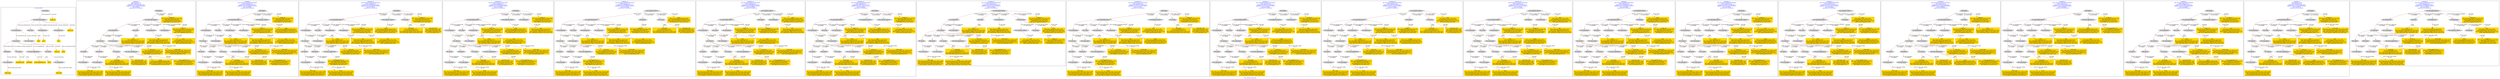digraph n0 {
fontcolor="blue"
remincross="true"
label="s24-s-norton-simon.json"
subgraph cluster_0 {
label="1-correct model"
n2[style="filled",color="white",fillcolor="lightgray",label="E12_Production1"];
n3[style="filled",color="white",fillcolor="lightgray",label="E21_Person1"];
n4[style="filled",color="white",fillcolor="lightgray",label="E52_Time-Span3"];
n5[style="filled",color="white",fillcolor="lightgray",label="E69_Death1"];
n6[style="filled",color="white",fillcolor="lightgray",label="E74_Group1"];
n7[style="filled",color="white",fillcolor="lightgray",label="E82_Actor_Appellation1"];
n8[style="filled",color="white",fillcolor="lightgray",label="E67_Birth1"];
n9[shape="plaintext",style="filled",fillcolor="gold",label="artist_uri"];
n10[style="filled",color="white",fillcolor="lightgray",label="E22_Man-Made_Object1"];
n11[style="filled",color="white",fillcolor="lightgray",label="E35_Title1"];
n12[style="filled",color="white",fillcolor="lightgray",label="E8_Acquisition1"];
n13[style="filled",color="white",fillcolor="lightgray",label="E54_Dimension1"];
n14[shape="plaintext",style="filled",fillcolor="gold",label="object_uri"];
n15[shape="plaintext",style="filled",fillcolor="gold",label="title"];
n16[style="filled",color="white",fillcolor="lightgray",label="E38_Image1"];
n17[shape="plaintext",style="filled",fillcolor="gold",label="image_url"];
n18[style="filled",color="white",fillcolor="lightgray",label="E52_Time-Span1"];
n19[shape="plaintext",style="filled",fillcolor="gold",label="birth_date"];
n20[style="filled",color="white",fillcolor="lightgray",label="E52_Time-Span2"];
n21[shape="plaintext",style="filled",fillcolor="gold",label="death_date"];
n22[shape="plaintext",style="filled",fillcolor="gold",label="made"];
n23[shape="plaintext",style="filled",fillcolor="gold",label="dim"];
n24[shape="plaintext",style="filled",fillcolor="gold",label="nationality_URI"];
n25[shape="plaintext",style="filled",fillcolor="gold",label="nationality"];
n26[shape="plaintext",style="filled",fillcolor="gold",label="artist_appellation_uri"];
n27[shape="plaintext",style="filled",fillcolor="gold",label="artist"];
n28[shape="plaintext",style="filled",fillcolor="gold",label="prov"];
}
subgraph cluster_1 {
label="candidate 0\nlink coherence:1.0\nnode coherence:1.0\nconfidence:0.5276125346521434\nmapping score:0.5348452038584067\ncost:25.99965\n-precision:0.92-recall:0.92"
n30[style="filled",color="white",fillcolor="lightgray",label="E12_Production1"];
n31[style="filled",color="white",fillcolor="lightgray",label="E21_Person1"];
n32[style="filled",color="white",fillcolor="lightgray",label="E52_Time-Span2"];
n33[style="filled",color="white",fillcolor="lightgray",label="E67_Birth1"];
n34[style="filled",color="white",fillcolor="lightgray",label="E69_Death1"];
n35[style="filled",color="white",fillcolor="lightgray",label="E74_Group1"];
n36[style="filled",color="white",fillcolor="lightgray",label="E82_Actor_Appellation1"];
n37[style="filled",color="white",fillcolor="lightgray",label="E22_Man-Made_Object1"];
n38[style="filled",color="white",fillcolor="lightgray",label="E35_Title1"];
n39[style="filled",color="white",fillcolor="lightgray",label="E54_Dimension1"];
n40[style="filled",color="white",fillcolor="lightgray",label="E8_Acquisition1"];
n41[style="filled",color="white",fillcolor="lightgray",label="E38_Image1"];
n42[style="filled",color="white",fillcolor="lightgray",label="E52_Time-Span1"];
n43[style="filled",color="white",fillcolor="lightgray",label="E52_Time-Span3"];
n44[shape="plaintext",style="filled",fillcolor="gold",label="image_url\n[E22_Man-Made_Object,classLink,0.64]\n[E38_Image,classLink,0.24]\n[E8_Acquisition,P3_has_note,0.061]\n[E30_Right,P3_has_note,0.058]"];
n45[shape="plaintext",style="filled",fillcolor="gold",label="dim\n[E54_Dimension,P3_has_note,0.912]\n[E82_Actor_Appellation,label,0.051]\n[E33_Linguistic_Object,P3_has_note,0.021]\n[E73_Information_Object,P3_has_note,0.016]"];
n46[shape="plaintext",style="filled",fillcolor="gold",label="nationality\n[E74_Group,label,0.501]\n[E74_Group,classLink,0.312]\n[E73_Information_Object,P3_has_note,0.107]\n[E22_Man-Made_Object,P3_has_note,0.081]"];
n47[shape="plaintext",style="filled",fillcolor="gold",label="birth_date\n[E52_Time-Span,P82_at_some_time_within,0.466]\n[E52_Time-Span,P82b_end_of_the_end,0.312]\n[E52_Time-Span,P82a_begin_of_the_begin,0.178]\n[E33_Linguistic_Object,P3_has_note,0.044]"];
n48[shape="plaintext",style="filled",fillcolor="gold",label="title\n[E35_Title,label,0.32]\n[E73_Information_Object,P3_has_note,0.267]\n[E33_Linguistic_Object,P3_has_note,0.254]\n[E22_Man-Made_Object,classLink,0.159]"];
n49[shape="plaintext",style="filled",fillcolor="gold",label="nationality_URI\n[E74_Group,classLink,0.729]\n[E55_Type,classLink,0.149]\n[E57_Material,classLink,0.108]\n[E74_Group,label,0.014]"];
n50[shape="plaintext",style="filled",fillcolor="gold",label="prov\n[E30_Right,P3_has_note,0.428]\n[E8_Acquisition,P3_has_note,0.373]\n[E33_Linguistic_Object,P3_has_note,0.116]\n[E40_Legal_Body,label,0.083]"];
n51[shape="plaintext",style="filled",fillcolor="gold",label="artist\n[E82_Actor_Appellation,label,0.359]\n[E22_Man-Made_Object,classLink,0.225]\n[E33_Linguistic_Object,P3_has_note,0.214]\n[E8_Acquisition,P3_has_note,0.202]"];
n52[shape="plaintext",style="filled",fillcolor="gold",label="made\n[E52_Time-Span,P82_at_some_time_within,0.465]\n[E52_Time-Span,P82b_end_of_the_end,0.384]\n[E33_Linguistic_Object,P3_has_note,0.095]\n[E52_Time-Span,P82a_begin_of_the_begin,0.056]"];
n53[shape="plaintext",style="filled",fillcolor="gold",label="object_uri\n[E22_Man-Made_Object,classLink,0.733]\n[E8_Acquisition,P3_has_note,0.097]\n[E30_Right,P3_has_note,0.092]\n[E82_Actor_Appellation,label,0.077]"];
n54[shape="plaintext",style="filled",fillcolor="gold",label="death_date\n[E52_Time-Span,P82_at_some_time_within,0.419]\n[E52_Time-Span,P82b_end_of_the_end,0.35]\n[E52_Time-Span,P82a_begin_of_the_begin,0.153]\n[E52_Time-Span,label,0.078]"];
n55[shape="plaintext",style="filled",fillcolor="gold",label="artist_appellation_uri\n[E82_Actor_Appellation,classLink,0.911]\n[E21_Person,classLink,0.059]\n[E8_Acquisition,P3_has_note,0.016]\n[E30_Right,P3_has_note,0.015]"];
n56[shape="plaintext",style="filled",fillcolor="gold",label="artist_uri\n[E21_Person,classLink,0.432]\n[E82_Actor_Appellation,classLink,0.345]\n[E8_Acquisition,P3_has_note,0.114]\n[E30_Right,P3_has_note,0.109]"];
}
subgraph cluster_2 {
label="candidate 1\nlink coherence:0.9629629629629629\nnode coherence:1.0\nconfidence:0.5164368160475434\nmapping score:0.5182994515030274\ncost:126.009652\n-precision:0.85-recall:0.88"
n58[style="filled",color="white",fillcolor="lightgray",label="E12_Production1"];
n59[style="filled",color="white",fillcolor="lightgray",label="E21_Person1"];
n60[style="filled",color="white",fillcolor="lightgray",label="E52_Time-Span2"];
n61[style="filled",color="white",fillcolor="lightgray",label="E67_Birth1"];
n62[style="filled",color="white",fillcolor="lightgray",label="E69_Death1"];
n63[style="filled",color="white",fillcolor="lightgray",label="E74_Group1"];
n64[style="filled",color="white",fillcolor="lightgray",label="E82_Actor_Appellation1"];
n65[style="filled",color="white",fillcolor="lightgray",label="E22_Man-Made_Object1"];
n66[style="filled",color="white",fillcolor="lightgray",label="E35_Title1"];
n67[style="filled",color="white",fillcolor="lightgray",label="E54_Dimension1"];
n68[style="filled",color="white",fillcolor="lightgray",label="E8_Acquisition1"];
n69[style="filled",color="white",fillcolor="lightgray",label="E38_Image1"];
n70[style="filled",color="white",fillcolor="lightgray",label="E52_Time-Span1"];
n71[style="filled",color="white",fillcolor="lightgray",label="E52_Time-Span3"];
n72[style="filled",color="white",fillcolor="lightgray",label="E33_Linguistic_Object2"];
n73[shape="plaintext",style="filled",fillcolor="gold",label="image_url\n[E22_Man-Made_Object,classLink,0.64]\n[E38_Image,classLink,0.24]\n[E8_Acquisition,P3_has_note,0.061]\n[E30_Right,P3_has_note,0.058]"];
n74[shape="plaintext",style="filled",fillcolor="gold",label="dim\n[E54_Dimension,P3_has_note,0.912]\n[E82_Actor_Appellation,label,0.051]\n[E33_Linguistic_Object,P3_has_note,0.021]\n[E73_Information_Object,P3_has_note,0.016]"];
n75[shape="plaintext",style="filled",fillcolor="gold",label="artist\n[E82_Actor_Appellation,label,0.359]\n[E22_Man-Made_Object,classLink,0.225]\n[E33_Linguistic_Object,P3_has_note,0.214]\n[E8_Acquisition,P3_has_note,0.202]"];
n76[shape="plaintext",style="filled",fillcolor="gold",label="nationality\n[E74_Group,label,0.501]\n[E74_Group,classLink,0.312]\n[E73_Information_Object,P3_has_note,0.107]\n[E22_Man-Made_Object,P3_has_note,0.081]"];
n77[shape="plaintext",style="filled",fillcolor="gold",label="birth_date\n[E52_Time-Span,P82_at_some_time_within,0.466]\n[E52_Time-Span,P82b_end_of_the_end,0.312]\n[E52_Time-Span,P82a_begin_of_the_begin,0.178]\n[E33_Linguistic_Object,P3_has_note,0.044]"];
n78[shape="plaintext",style="filled",fillcolor="gold",label="title\n[E35_Title,label,0.32]\n[E73_Information_Object,P3_has_note,0.267]\n[E33_Linguistic_Object,P3_has_note,0.254]\n[E22_Man-Made_Object,classLink,0.159]"];
n79[shape="plaintext",style="filled",fillcolor="gold",label="nationality_URI\n[E74_Group,classLink,0.729]\n[E55_Type,classLink,0.149]\n[E57_Material,classLink,0.108]\n[E74_Group,label,0.014]"];
n80[shape="plaintext",style="filled",fillcolor="gold",label="prov\n[E30_Right,P3_has_note,0.428]\n[E8_Acquisition,P3_has_note,0.373]\n[E33_Linguistic_Object,P3_has_note,0.116]\n[E40_Legal_Body,label,0.083]"];
n81[shape="plaintext",style="filled",fillcolor="gold",label="made\n[E52_Time-Span,P82_at_some_time_within,0.465]\n[E52_Time-Span,P82b_end_of_the_end,0.384]\n[E33_Linguistic_Object,P3_has_note,0.095]\n[E52_Time-Span,P82a_begin_of_the_begin,0.056]"];
n82[shape="plaintext",style="filled",fillcolor="gold",label="object_uri\n[E22_Man-Made_Object,classLink,0.733]\n[E8_Acquisition,P3_has_note,0.097]\n[E30_Right,P3_has_note,0.092]\n[E82_Actor_Appellation,label,0.077]"];
n83[shape="plaintext",style="filled",fillcolor="gold",label="death_date\n[E52_Time-Span,P82_at_some_time_within,0.419]\n[E52_Time-Span,P82b_end_of_the_end,0.35]\n[E52_Time-Span,P82a_begin_of_the_begin,0.153]\n[E52_Time-Span,label,0.078]"];
n84[shape="plaintext",style="filled",fillcolor="gold",label="artist_appellation_uri\n[E82_Actor_Appellation,classLink,0.911]\n[E21_Person,classLink,0.059]\n[E8_Acquisition,P3_has_note,0.016]\n[E30_Right,P3_has_note,0.015]"];
n85[shape="plaintext",style="filled",fillcolor="gold",label="artist_uri\n[E21_Person,classLink,0.432]\n[E82_Actor_Appellation,classLink,0.345]\n[E8_Acquisition,P3_has_note,0.114]\n[E30_Right,P3_has_note,0.109]"];
}
subgraph cluster_3 {
label="candidate 10\nlink coherence:0.9259259259259259\nnode coherence:1.0\nconfidence:0.5164368160475434\nmapping score:0.5182994515030274\ncost:225.019674\n-precision:0.81-recall:0.85"
n87[style="filled",color="white",fillcolor="lightgray",label="E12_Production1"];
n88[style="filled",color="white",fillcolor="lightgray",label="E21_Person1"];
n89[style="filled",color="white",fillcolor="lightgray",label="E52_Time-Span2"];
n90[style="filled",color="white",fillcolor="lightgray",label="E67_Birth1"];
n91[style="filled",color="white",fillcolor="lightgray",label="E69_Death1"];
n92[style="filled",color="white",fillcolor="lightgray",label="E82_Actor_Appellation1"];
n93[style="filled",color="white",fillcolor="lightgray",label="E22_Man-Made_Object1"];
n94[style="filled",color="white",fillcolor="lightgray",label="E35_Title1"];
n95[style="filled",color="white",fillcolor="lightgray",label="E54_Dimension1"];
n96[style="filled",color="white",fillcolor="lightgray",label="E8_Acquisition1"];
n97[style="filled",color="white",fillcolor="lightgray",label="E38_Image1"];
n98[style="filled",color="white",fillcolor="lightgray",label="E52_Time-Span1"];
n99[style="filled",color="white",fillcolor="lightgray",label="E52_Time-Span3"];
n100[style="filled",color="white",fillcolor="lightgray",label="E33_Linguistic_Object2"];
n101[style="filled",color="white",fillcolor="lightgray",label="E74_Group1"];
n102[shape="plaintext",style="filled",fillcolor="gold",label="image_url\n[E22_Man-Made_Object,classLink,0.64]\n[E38_Image,classLink,0.24]\n[E8_Acquisition,P3_has_note,0.061]\n[E30_Right,P3_has_note,0.058]"];
n103[shape="plaintext",style="filled",fillcolor="gold",label="dim\n[E54_Dimension,P3_has_note,0.912]\n[E82_Actor_Appellation,label,0.051]\n[E33_Linguistic_Object,P3_has_note,0.021]\n[E73_Information_Object,P3_has_note,0.016]"];
n104[shape="plaintext",style="filled",fillcolor="gold",label="artist\n[E82_Actor_Appellation,label,0.359]\n[E22_Man-Made_Object,classLink,0.225]\n[E33_Linguistic_Object,P3_has_note,0.214]\n[E8_Acquisition,P3_has_note,0.202]"];
n105[shape="plaintext",style="filled",fillcolor="gold",label="nationality\n[E74_Group,label,0.501]\n[E74_Group,classLink,0.312]\n[E73_Information_Object,P3_has_note,0.107]\n[E22_Man-Made_Object,P3_has_note,0.081]"];
n106[shape="plaintext",style="filled",fillcolor="gold",label="birth_date\n[E52_Time-Span,P82_at_some_time_within,0.466]\n[E52_Time-Span,P82b_end_of_the_end,0.312]\n[E52_Time-Span,P82a_begin_of_the_begin,0.178]\n[E33_Linguistic_Object,P3_has_note,0.044]"];
n107[shape="plaintext",style="filled",fillcolor="gold",label="title\n[E35_Title,label,0.32]\n[E73_Information_Object,P3_has_note,0.267]\n[E33_Linguistic_Object,P3_has_note,0.254]\n[E22_Man-Made_Object,classLink,0.159]"];
n108[shape="plaintext",style="filled",fillcolor="gold",label="nationality_URI\n[E74_Group,classLink,0.729]\n[E55_Type,classLink,0.149]\n[E57_Material,classLink,0.108]\n[E74_Group,label,0.014]"];
n109[shape="plaintext",style="filled",fillcolor="gold",label="prov\n[E30_Right,P3_has_note,0.428]\n[E8_Acquisition,P3_has_note,0.373]\n[E33_Linguistic_Object,P3_has_note,0.116]\n[E40_Legal_Body,label,0.083]"];
n110[shape="plaintext",style="filled",fillcolor="gold",label="made\n[E52_Time-Span,P82_at_some_time_within,0.465]\n[E52_Time-Span,P82b_end_of_the_end,0.384]\n[E33_Linguistic_Object,P3_has_note,0.095]\n[E52_Time-Span,P82a_begin_of_the_begin,0.056]"];
n111[shape="plaintext",style="filled",fillcolor="gold",label="object_uri\n[E22_Man-Made_Object,classLink,0.733]\n[E8_Acquisition,P3_has_note,0.097]\n[E30_Right,P3_has_note,0.092]\n[E82_Actor_Appellation,label,0.077]"];
n112[shape="plaintext",style="filled",fillcolor="gold",label="death_date\n[E52_Time-Span,P82_at_some_time_within,0.419]\n[E52_Time-Span,P82b_end_of_the_end,0.35]\n[E52_Time-Span,P82a_begin_of_the_begin,0.153]\n[E52_Time-Span,label,0.078]"];
n113[shape="plaintext",style="filled",fillcolor="gold",label="artist_appellation_uri\n[E82_Actor_Appellation,classLink,0.911]\n[E21_Person,classLink,0.059]\n[E8_Acquisition,P3_has_note,0.016]\n[E30_Right,P3_has_note,0.015]"];
n114[shape="plaintext",style="filled",fillcolor="gold",label="artist_uri\n[E21_Person,classLink,0.432]\n[E82_Actor_Appellation,classLink,0.345]\n[E8_Acquisition,P3_has_note,0.114]\n[E30_Right,P3_has_note,0.109]"];
}
subgraph cluster_4 {
label="candidate 11\nlink coherence:0.9259259259259259\nnode coherence:1.0\nconfidence:0.5164368160475434\nmapping score:0.5182994515030274\ncost:225.019684\n-precision:0.81-recall:0.85"
n116[style="filled",color="white",fillcolor="lightgray",label="E12_Production1"];
n117[style="filled",color="white",fillcolor="lightgray",label="E21_Person1"];
n118[style="filled",color="white",fillcolor="lightgray",label="E52_Time-Span2"];
n119[style="filled",color="white",fillcolor="lightgray",label="E67_Birth1"];
n120[style="filled",color="white",fillcolor="lightgray",label="E69_Death1"];
n121[style="filled",color="white",fillcolor="lightgray",label="E74_Group1"];
n122[style="filled",color="white",fillcolor="lightgray",label="E82_Actor_Appellation1"];
n123[style="filled",color="white",fillcolor="lightgray",label="E22_Man-Made_Object1"];
n124[style="filled",color="white",fillcolor="lightgray",label="E35_Title1"];
n125[style="filled",color="white",fillcolor="lightgray",label="E8_Acquisition1"];
n126[style="filled",color="white",fillcolor="lightgray",label="E38_Image1"];
n127[style="filled",color="white",fillcolor="lightgray",label="E52_Time-Span1"];
n128[style="filled",color="white",fillcolor="lightgray",label="E52_Time-Span3"];
n129[style="filled",color="white",fillcolor="lightgray",label="E33_Linguistic_Object2"];
n130[style="filled",color="white",fillcolor="lightgray",label="E54_Dimension1"];
n131[shape="plaintext",style="filled",fillcolor="gold",label="image_url\n[E22_Man-Made_Object,classLink,0.64]\n[E38_Image,classLink,0.24]\n[E8_Acquisition,P3_has_note,0.061]\n[E30_Right,P3_has_note,0.058]"];
n132[shape="plaintext",style="filled",fillcolor="gold",label="dim\n[E54_Dimension,P3_has_note,0.912]\n[E82_Actor_Appellation,label,0.051]\n[E33_Linguistic_Object,P3_has_note,0.021]\n[E73_Information_Object,P3_has_note,0.016]"];
n133[shape="plaintext",style="filled",fillcolor="gold",label="artist\n[E82_Actor_Appellation,label,0.359]\n[E22_Man-Made_Object,classLink,0.225]\n[E33_Linguistic_Object,P3_has_note,0.214]\n[E8_Acquisition,P3_has_note,0.202]"];
n134[shape="plaintext",style="filled",fillcolor="gold",label="nationality\n[E74_Group,label,0.501]\n[E74_Group,classLink,0.312]\n[E73_Information_Object,P3_has_note,0.107]\n[E22_Man-Made_Object,P3_has_note,0.081]"];
n135[shape="plaintext",style="filled",fillcolor="gold",label="birth_date\n[E52_Time-Span,P82_at_some_time_within,0.466]\n[E52_Time-Span,P82b_end_of_the_end,0.312]\n[E52_Time-Span,P82a_begin_of_the_begin,0.178]\n[E33_Linguistic_Object,P3_has_note,0.044]"];
n136[shape="plaintext",style="filled",fillcolor="gold",label="title\n[E35_Title,label,0.32]\n[E73_Information_Object,P3_has_note,0.267]\n[E33_Linguistic_Object,P3_has_note,0.254]\n[E22_Man-Made_Object,classLink,0.159]"];
n137[shape="plaintext",style="filled",fillcolor="gold",label="nationality_URI\n[E74_Group,classLink,0.729]\n[E55_Type,classLink,0.149]\n[E57_Material,classLink,0.108]\n[E74_Group,label,0.014]"];
n138[shape="plaintext",style="filled",fillcolor="gold",label="prov\n[E30_Right,P3_has_note,0.428]\n[E8_Acquisition,P3_has_note,0.373]\n[E33_Linguistic_Object,P3_has_note,0.116]\n[E40_Legal_Body,label,0.083]"];
n139[shape="plaintext",style="filled",fillcolor="gold",label="made\n[E52_Time-Span,P82_at_some_time_within,0.465]\n[E52_Time-Span,P82b_end_of_the_end,0.384]\n[E33_Linguistic_Object,P3_has_note,0.095]\n[E52_Time-Span,P82a_begin_of_the_begin,0.056]"];
n140[shape="plaintext",style="filled",fillcolor="gold",label="object_uri\n[E22_Man-Made_Object,classLink,0.733]\n[E8_Acquisition,P3_has_note,0.097]\n[E30_Right,P3_has_note,0.092]\n[E82_Actor_Appellation,label,0.077]"];
n141[shape="plaintext",style="filled",fillcolor="gold",label="death_date\n[E52_Time-Span,P82_at_some_time_within,0.419]\n[E52_Time-Span,P82b_end_of_the_end,0.35]\n[E52_Time-Span,P82a_begin_of_the_begin,0.153]\n[E52_Time-Span,label,0.078]"];
n142[shape="plaintext",style="filled",fillcolor="gold",label="artist_appellation_uri\n[E82_Actor_Appellation,classLink,0.911]\n[E21_Person,classLink,0.059]\n[E8_Acquisition,P3_has_note,0.016]\n[E30_Right,P3_has_note,0.015]"];
n143[shape="plaintext",style="filled",fillcolor="gold",label="artist_uri\n[E21_Person,classLink,0.432]\n[E82_Actor_Appellation,classLink,0.345]\n[E8_Acquisition,P3_has_note,0.114]\n[E30_Right,P3_has_note,0.109]"];
}
subgraph cluster_5 {
label="candidate 12\nlink coherence:0.9259259259259259\nnode coherence:1.0\nconfidence:0.5164368160475434\nmapping score:0.5182994515030274\ncost:225.019684\n-precision:0.78-recall:0.81"
n145[style="filled",color="white",fillcolor="lightgray",label="E12_Production1"];
n146[style="filled",color="white",fillcolor="lightgray",label="E21_Person1"];
n147[style="filled",color="white",fillcolor="lightgray",label="E52_Time-Span2"];
n148[style="filled",color="white",fillcolor="lightgray",label="E67_Birth1"];
n149[style="filled",color="white",fillcolor="lightgray",label="E69_Death1"];
n150[style="filled",color="white",fillcolor="lightgray",label="E82_Actor_Appellation1"];
n151[style="filled",color="white",fillcolor="lightgray",label="E22_Man-Made_Object1"];
n152[style="filled",color="white",fillcolor="lightgray",label="E35_Title1"];
n153[style="filled",color="white",fillcolor="lightgray",label="E54_Dimension1"];
n154[style="filled",color="white",fillcolor="lightgray",label="E8_Acquisition1"];
n155[style="filled",color="white",fillcolor="lightgray",label="E33_Linguistic_Object1"];
n156[style="filled",color="white",fillcolor="lightgray",label="E52_Time-Span1"];
n157[style="filled",color="white",fillcolor="lightgray",label="E52_Time-Span3"];
n158[style="filled",color="white",fillcolor="lightgray",label="E38_Image1"];
n159[style="filled",color="white",fillcolor="lightgray",label="E74_Group1"];
n160[shape="plaintext",style="filled",fillcolor="gold",label="image_url\n[E22_Man-Made_Object,classLink,0.64]\n[E38_Image,classLink,0.24]\n[E8_Acquisition,P3_has_note,0.061]\n[E30_Right,P3_has_note,0.058]"];
n161[shape="plaintext",style="filled",fillcolor="gold",label="dim\n[E54_Dimension,P3_has_note,0.912]\n[E82_Actor_Appellation,label,0.051]\n[E33_Linguistic_Object,P3_has_note,0.021]\n[E73_Information_Object,P3_has_note,0.016]"];
n162[shape="plaintext",style="filled",fillcolor="gold",label="nationality\n[E74_Group,label,0.501]\n[E74_Group,classLink,0.312]\n[E73_Information_Object,P3_has_note,0.107]\n[E22_Man-Made_Object,P3_has_note,0.081]"];
n163[shape="plaintext",style="filled",fillcolor="gold",label="birth_date\n[E52_Time-Span,P82_at_some_time_within,0.466]\n[E52_Time-Span,P82b_end_of_the_end,0.312]\n[E52_Time-Span,P82a_begin_of_the_begin,0.178]\n[E33_Linguistic_Object,P3_has_note,0.044]"];
n164[shape="plaintext",style="filled",fillcolor="gold",label="artist\n[E82_Actor_Appellation,label,0.359]\n[E22_Man-Made_Object,classLink,0.225]\n[E33_Linguistic_Object,P3_has_note,0.214]\n[E8_Acquisition,P3_has_note,0.202]"];
n165[shape="plaintext",style="filled",fillcolor="gold",label="title\n[E35_Title,label,0.32]\n[E73_Information_Object,P3_has_note,0.267]\n[E33_Linguistic_Object,P3_has_note,0.254]\n[E22_Man-Made_Object,classLink,0.159]"];
n166[shape="plaintext",style="filled",fillcolor="gold",label="nationality_URI\n[E74_Group,classLink,0.729]\n[E55_Type,classLink,0.149]\n[E57_Material,classLink,0.108]\n[E74_Group,label,0.014]"];
n167[shape="plaintext",style="filled",fillcolor="gold",label="prov\n[E30_Right,P3_has_note,0.428]\n[E8_Acquisition,P3_has_note,0.373]\n[E33_Linguistic_Object,P3_has_note,0.116]\n[E40_Legal_Body,label,0.083]"];
n168[shape="plaintext",style="filled",fillcolor="gold",label="made\n[E52_Time-Span,P82_at_some_time_within,0.465]\n[E52_Time-Span,P82b_end_of_the_end,0.384]\n[E33_Linguistic_Object,P3_has_note,0.095]\n[E52_Time-Span,P82a_begin_of_the_begin,0.056]"];
n169[shape="plaintext",style="filled",fillcolor="gold",label="object_uri\n[E22_Man-Made_Object,classLink,0.733]\n[E8_Acquisition,P3_has_note,0.097]\n[E30_Right,P3_has_note,0.092]\n[E82_Actor_Appellation,label,0.077]"];
n170[shape="plaintext",style="filled",fillcolor="gold",label="death_date\n[E52_Time-Span,P82_at_some_time_within,0.419]\n[E52_Time-Span,P82b_end_of_the_end,0.35]\n[E52_Time-Span,P82a_begin_of_the_begin,0.153]\n[E52_Time-Span,label,0.078]"];
n171[shape="plaintext",style="filled",fillcolor="gold",label="artist_appellation_uri\n[E82_Actor_Appellation,classLink,0.911]\n[E21_Person,classLink,0.059]\n[E8_Acquisition,P3_has_note,0.016]\n[E30_Right,P3_has_note,0.015]"];
n172[shape="plaintext",style="filled",fillcolor="gold",label="artist_uri\n[E21_Person,classLink,0.432]\n[E82_Actor_Appellation,classLink,0.345]\n[E8_Acquisition,P3_has_note,0.114]\n[E30_Right,P3_has_note,0.109]"];
}
subgraph cluster_6 {
label="candidate 13\nlink coherence:0.9259259259259259\nnode coherence:1.0\nconfidence:0.5164368160475434\nmapping score:0.5182994515030274\ncost:225.019694\n-precision:0.78-recall:0.81"
n174[style="filled",color="white",fillcolor="lightgray",label="E12_Production1"];
n175[style="filled",color="white",fillcolor="lightgray",label="E21_Person1"];
n176[style="filled",color="white",fillcolor="lightgray",label="E52_Time-Span2"];
n177[style="filled",color="white",fillcolor="lightgray",label="E67_Birth1"];
n178[style="filled",color="white",fillcolor="lightgray",label="E69_Death1"];
n179[style="filled",color="white",fillcolor="lightgray",label="E74_Group1"];
n180[style="filled",color="white",fillcolor="lightgray",label="E82_Actor_Appellation1"];
n181[style="filled",color="white",fillcolor="lightgray",label="E22_Man-Made_Object1"];
n182[style="filled",color="white",fillcolor="lightgray",label="E35_Title1"];
n183[style="filled",color="white",fillcolor="lightgray",label="E8_Acquisition1"];
n184[style="filled",color="white",fillcolor="lightgray",label="E33_Linguistic_Object1"];
n185[style="filled",color="white",fillcolor="lightgray",label="E52_Time-Span1"];
n186[style="filled",color="white",fillcolor="lightgray",label="E52_Time-Span3"];
n187[style="filled",color="white",fillcolor="lightgray",label="E38_Image1"];
n188[style="filled",color="white",fillcolor="lightgray",label="E54_Dimension1"];
n189[shape="plaintext",style="filled",fillcolor="gold",label="image_url\n[E22_Man-Made_Object,classLink,0.64]\n[E38_Image,classLink,0.24]\n[E8_Acquisition,P3_has_note,0.061]\n[E30_Right,P3_has_note,0.058]"];
n190[shape="plaintext",style="filled",fillcolor="gold",label="dim\n[E54_Dimension,P3_has_note,0.912]\n[E82_Actor_Appellation,label,0.051]\n[E33_Linguistic_Object,P3_has_note,0.021]\n[E73_Information_Object,P3_has_note,0.016]"];
n191[shape="plaintext",style="filled",fillcolor="gold",label="nationality\n[E74_Group,label,0.501]\n[E74_Group,classLink,0.312]\n[E73_Information_Object,P3_has_note,0.107]\n[E22_Man-Made_Object,P3_has_note,0.081]"];
n192[shape="plaintext",style="filled",fillcolor="gold",label="birth_date\n[E52_Time-Span,P82_at_some_time_within,0.466]\n[E52_Time-Span,P82b_end_of_the_end,0.312]\n[E52_Time-Span,P82a_begin_of_the_begin,0.178]\n[E33_Linguistic_Object,P3_has_note,0.044]"];
n193[shape="plaintext",style="filled",fillcolor="gold",label="artist\n[E82_Actor_Appellation,label,0.359]\n[E22_Man-Made_Object,classLink,0.225]\n[E33_Linguistic_Object,P3_has_note,0.214]\n[E8_Acquisition,P3_has_note,0.202]"];
n194[shape="plaintext",style="filled",fillcolor="gold",label="title\n[E35_Title,label,0.32]\n[E73_Information_Object,P3_has_note,0.267]\n[E33_Linguistic_Object,P3_has_note,0.254]\n[E22_Man-Made_Object,classLink,0.159]"];
n195[shape="plaintext",style="filled",fillcolor="gold",label="nationality_URI\n[E74_Group,classLink,0.729]\n[E55_Type,classLink,0.149]\n[E57_Material,classLink,0.108]\n[E74_Group,label,0.014]"];
n196[shape="plaintext",style="filled",fillcolor="gold",label="prov\n[E30_Right,P3_has_note,0.428]\n[E8_Acquisition,P3_has_note,0.373]\n[E33_Linguistic_Object,P3_has_note,0.116]\n[E40_Legal_Body,label,0.083]"];
n197[shape="plaintext",style="filled",fillcolor="gold",label="made\n[E52_Time-Span,P82_at_some_time_within,0.465]\n[E52_Time-Span,P82b_end_of_the_end,0.384]\n[E33_Linguistic_Object,P3_has_note,0.095]\n[E52_Time-Span,P82a_begin_of_the_begin,0.056]"];
n198[shape="plaintext",style="filled",fillcolor="gold",label="object_uri\n[E22_Man-Made_Object,classLink,0.733]\n[E8_Acquisition,P3_has_note,0.097]\n[E30_Right,P3_has_note,0.092]\n[E82_Actor_Appellation,label,0.077]"];
n199[shape="plaintext",style="filled",fillcolor="gold",label="death_date\n[E52_Time-Span,P82_at_some_time_within,0.419]\n[E52_Time-Span,P82b_end_of_the_end,0.35]\n[E52_Time-Span,P82a_begin_of_the_begin,0.153]\n[E52_Time-Span,label,0.078]"];
n200[shape="plaintext",style="filled",fillcolor="gold",label="artist_appellation_uri\n[E82_Actor_Appellation,classLink,0.911]\n[E21_Person,classLink,0.059]\n[E8_Acquisition,P3_has_note,0.016]\n[E30_Right,P3_has_note,0.015]"];
n201[shape="plaintext",style="filled",fillcolor="gold",label="artist_uri\n[E21_Person,classLink,0.432]\n[E82_Actor_Appellation,classLink,0.345]\n[E8_Acquisition,P3_has_note,0.114]\n[E30_Right,P3_has_note,0.109]"];
}
subgraph cluster_7 {
label="candidate 14\nlink coherence:0.9259259259259259\nnode coherence:1.0\nconfidence:0.4967240732721751\nmapping score:0.5117285372445712\ncost:225.019664\n-precision:0.78-recall:0.81"
n203[style="filled",color="white",fillcolor="lightgray",label="E12_Production1"];
n204[style="filled",color="white",fillcolor="lightgray",label="E21_Person1"];
n205[style="filled",color="white",fillcolor="lightgray",label="E52_Time-Span2"];
n206[style="filled",color="white",fillcolor="lightgray",label="E67_Birth1"];
n207[style="filled",color="white",fillcolor="lightgray",label="E69_Death1"];
n208[style="filled",color="white",fillcolor="lightgray",label="E74_Group1"];
n209[style="filled",color="white",fillcolor="lightgray",label="E82_Actor_Appellation1"];
n210[style="filled",color="white",fillcolor="lightgray",label="E22_Man-Made_Object1"];
n211[style="filled",color="white",fillcolor="lightgray",label="E35_Title1"];
n212[style="filled",color="white",fillcolor="lightgray",label="E54_Dimension1"];
n213[style="filled",color="white",fillcolor="lightgray",label="E38_Image1"];
n214[style="filled",color="white",fillcolor="lightgray",label="E52_Time-Span1"];
n215[style="filled",color="white",fillcolor="lightgray",label="E52_Time-Span3"];
n216[style="filled",color="white",fillcolor="lightgray",label="E33_Linguistic_Object1"];
n217[style="filled",color="white",fillcolor="lightgray",label="E33_Linguistic_Object2"];
n218[shape="plaintext",style="filled",fillcolor="gold",label="image_url\n[E22_Man-Made_Object,classLink,0.64]\n[E38_Image,classLink,0.24]\n[E8_Acquisition,P3_has_note,0.061]\n[E30_Right,P3_has_note,0.058]"];
n219[shape="plaintext",style="filled",fillcolor="gold",label="dim\n[E54_Dimension,P3_has_note,0.912]\n[E82_Actor_Appellation,label,0.051]\n[E33_Linguistic_Object,P3_has_note,0.021]\n[E73_Information_Object,P3_has_note,0.016]"];
n220[shape="plaintext",style="filled",fillcolor="gold",label="prov\n[E30_Right,P3_has_note,0.428]\n[E8_Acquisition,P3_has_note,0.373]\n[E33_Linguistic_Object,P3_has_note,0.116]\n[E40_Legal_Body,label,0.083]"];
n221[shape="plaintext",style="filled",fillcolor="gold",label="nationality\n[E74_Group,label,0.501]\n[E74_Group,classLink,0.312]\n[E73_Information_Object,P3_has_note,0.107]\n[E22_Man-Made_Object,P3_has_note,0.081]"];
n222[shape="plaintext",style="filled",fillcolor="gold",label="birth_date\n[E52_Time-Span,P82_at_some_time_within,0.466]\n[E52_Time-Span,P82b_end_of_the_end,0.312]\n[E52_Time-Span,P82a_begin_of_the_begin,0.178]\n[E33_Linguistic_Object,P3_has_note,0.044]"];
n223[shape="plaintext",style="filled",fillcolor="gold",label="artist\n[E82_Actor_Appellation,label,0.359]\n[E22_Man-Made_Object,classLink,0.225]\n[E33_Linguistic_Object,P3_has_note,0.214]\n[E8_Acquisition,P3_has_note,0.202]"];
n224[shape="plaintext",style="filled",fillcolor="gold",label="title\n[E35_Title,label,0.32]\n[E73_Information_Object,P3_has_note,0.267]\n[E33_Linguistic_Object,P3_has_note,0.254]\n[E22_Man-Made_Object,classLink,0.159]"];
n225[shape="plaintext",style="filled",fillcolor="gold",label="nationality_URI\n[E74_Group,classLink,0.729]\n[E55_Type,classLink,0.149]\n[E57_Material,classLink,0.108]\n[E74_Group,label,0.014]"];
n226[shape="plaintext",style="filled",fillcolor="gold",label="made\n[E52_Time-Span,P82_at_some_time_within,0.465]\n[E52_Time-Span,P82b_end_of_the_end,0.384]\n[E33_Linguistic_Object,P3_has_note,0.095]\n[E52_Time-Span,P82a_begin_of_the_begin,0.056]"];
n227[shape="plaintext",style="filled",fillcolor="gold",label="object_uri\n[E22_Man-Made_Object,classLink,0.733]\n[E8_Acquisition,P3_has_note,0.097]\n[E30_Right,P3_has_note,0.092]\n[E82_Actor_Appellation,label,0.077]"];
n228[shape="plaintext",style="filled",fillcolor="gold",label="death_date\n[E52_Time-Span,P82_at_some_time_within,0.419]\n[E52_Time-Span,P82b_end_of_the_end,0.35]\n[E52_Time-Span,P82a_begin_of_the_begin,0.153]\n[E52_Time-Span,label,0.078]"];
n229[shape="plaintext",style="filled",fillcolor="gold",label="artist_appellation_uri\n[E82_Actor_Appellation,classLink,0.911]\n[E21_Person,classLink,0.059]\n[E8_Acquisition,P3_has_note,0.016]\n[E30_Right,P3_has_note,0.015]"];
n230[shape="plaintext",style="filled",fillcolor="gold",label="artist_uri\n[E21_Person,classLink,0.432]\n[E82_Actor_Appellation,classLink,0.345]\n[E8_Acquisition,P3_has_note,0.114]\n[E30_Right,P3_has_note,0.109]"];
}
subgraph cluster_8 {
label="candidate 15\nlink coherence:0.9259259259259259\nnode coherence:1.0\nconfidence:0.49576119768924315\nmapping score:0.5114075787169272\ncost:225.019664\n-precision:0.78-recall:0.81"
n232[style="filled",color="white",fillcolor="lightgray",label="E12_Production1"];
n233[style="filled",color="white",fillcolor="lightgray",label="E21_Person1"];
n234[style="filled",color="white",fillcolor="lightgray",label="E52_Time-Span2"];
n235[style="filled",color="white",fillcolor="lightgray",label="E67_Birth1"];
n236[style="filled",color="white",fillcolor="lightgray",label="E69_Death1"];
n237[style="filled",color="white",fillcolor="lightgray",label="E74_Group1"];
n238[style="filled",color="white",fillcolor="lightgray",label="E82_Actor_Appellation1"];
n239[style="filled",color="white",fillcolor="lightgray",label="E22_Man-Made_Object1"];
n240[style="filled",color="white",fillcolor="lightgray",label="E35_Title1"];
n241[style="filled",color="white",fillcolor="lightgray",label="E54_Dimension1"];
n242[style="filled",color="white",fillcolor="lightgray",label="E8_Acquisition1"];
n243[style="filled",color="white",fillcolor="lightgray",label="E52_Time-Span1"];
n244[style="filled",color="white",fillcolor="lightgray",label="E52_Time-Span3"];
n245[style="filled",color="white",fillcolor="lightgray",label="E33_Linguistic_Object1"];
n246[style="filled",color="white",fillcolor="lightgray",label="E38_Image1"];
n247[shape="plaintext",style="filled",fillcolor="gold",label="image_url\n[E22_Man-Made_Object,classLink,0.64]\n[E38_Image,classLink,0.24]\n[E8_Acquisition,P3_has_note,0.061]\n[E30_Right,P3_has_note,0.058]"];
n248[shape="plaintext",style="filled",fillcolor="gold",label="dim\n[E54_Dimension,P3_has_note,0.912]\n[E82_Actor_Appellation,label,0.051]\n[E33_Linguistic_Object,P3_has_note,0.021]\n[E73_Information_Object,P3_has_note,0.016]"];
n249[shape="plaintext",style="filled",fillcolor="gold",label="nationality\n[E74_Group,label,0.501]\n[E74_Group,classLink,0.312]\n[E73_Information_Object,P3_has_note,0.107]\n[E22_Man-Made_Object,P3_has_note,0.081]"];
n250[shape="plaintext",style="filled",fillcolor="gold",label="birth_date\n[E52_Time-Span,P82_at_some_time_within,0.466]\n[E52_Time-Span,P82b_end_of_the_end,0.312]\n[E52_Time-Span,P82a_begin_of_the_begin,0.178]\n[E33_Linguistic_Object,P3_has_note,0.044]"];
n251[shape="plaintext",style="filled",fillcolor="gold",label="prov\n[E30_Right,P3_has_note,0.428]\n[E8_Acquisition,P3_has_note,0.373]\n[E33_Linguistic_Object,P3_has_note,0.116]\n[E40_Legal_Body,label,0.083]"];
n252[shape="plaintext",style="filled",fillcolor="gold",label="title\n[E35_Title,label,0.32]\n[E73_Information_Object,P3_has_note,0.267]\n[E33_Linguistic_Object,P3_has_note,0.254]\n[E22_Man-Made_Object,classLink,0.159]"];
n253[shape="plaintext",style="filled",fillcolor="gold",label="nationality_URI\n[E74_Group,classLink,0.729]\n[E55_Type,classLink,0.149]\n[E57_Material,classLink,0.108]\n[E74_Group,label,0.014]"];
n254[shape="plaintext",style="filled",fillcolor="gold",label="artist\n[E82_Actor_Appellation,label,0.359]\n[E22_Man-Made_Object,classLink,0.225]\n[E33_Linguistic_Object,P3_has_note,0.214]\n[E8_Acquisition,P3_has_note,0.202]"];
n255[shape="plaintext",style="filled",fillcolor="gold",label="made\n[E52_Time-Span,P82_at_some_time_within,0.465]\n[E52_Time-Span,P82b_end_of_the_end,0.384]\n[E33_Linguistic_Object,P3_has_note,0.095]\n[E52_Time-Span,P82a_begin_of_the_begin,0.056]"];
n256[shape="plaintext",style="filled",fillcolor="gold",label="object_uri\n[E22_Man-Made_Object,classLink,0.733]\n[E8_Acquisition,P3_has_note,0.097]\n[E30_Right,P3_has_note,0.092]\n[E82_Actor_Appellation,label,0.077]"];
n257[shape="plaintext",style="filled",fillcolor="gold",label="death_date\n[E52_Time-Span,P82_at_some_time_within,0.419]\n[E52_Time-Span,P82b_end_of_the_end,0.35]\n[E52_Time-Span,P82a_begin_of_the_begin,0.153]\n[E52_Time-Span,label,0.078]"];
n258[shape="plaintext",style="filled",fillcolor="gold",label="artist_appellation_uri\n[E82_Actor_Appellation,classLink,0.911]\n[E21_Person,classLink,0.059]\n[E8_Acquisition,P3_has_note,0.016]\n[E30_Right,P3_has_note,0.015]"];
n259[shape="plaintext",style="filled",fillcolor="gold",label="artist_uri\n[E21_Person,classLink,0.432]\n[E82_Actor_Appellation,classLink,0.345]\n[E8_Acquisition,P3_has_note,0.114]\n[E30_Right,P3_has_note,0.109]"];
}
subgraph cluster_9 {
label="candidate 16\nlink coherence:0.9259259259259259\nnode coherence:1.0\nconfidence:0.49576119768924315\nmapping score:0.5114075787169272\ncost:225.019674\n-precision:0.78-recall:0.81"
n261[style="filled",color="white",fillcolor="lightgray",label="E12_Production1"];
n262[style="filled",color="white",fillcolor="lightgray",label="E21_Person1"];
n263[style="filled",color="white",fillcolor="lightgray",label="E52_Time-Span2"];
n264[style="filled",color="white",fillcolor="lightgray",label="E67_Birth1"];
n265[style="filled",color="white",fillcolor="lightgray",label="E69_Death1"];
n266[style="filled",color="white",fillcolor="lightgray",label="E82_Actor_Appellation1"];
n267[style="filled",color="white",fillcolor="lightgray",label="E22_Man-Made_Object1"];
n268[style="filled",color="white",fillcolor="lightgray",label="E35_Title1"];
n269[style="filled",color="white",fillcolor="lightgray",label="E54_Dimension1"];
n270[style="filled",color="white",fillcolor="lightgray",label="E8_Acquisition1"];
n271[style="filled",color="white",fillcolor="lightgray",label="E38_Image1"];
n272[style="filled",color="white",fillcolor="lightgray",label="E52_Time-Span1"];
n273[style="filled",color="white",fillcolor="lightgray",label="E52_Time-Span3"];
n274[style="filled",color="white",fillcolor="lightgray",label="E33_Linguistic_Object2"];
n275[style="filled",color="white",fillcolor="lightgray",label="E74_Group1"];
n276[shape="plaintext",style="filled",fillcolor="gold",label="image_url\n[E22_Man-Made_Object,classLink,0.64]\n[E38_Image,classLink,0.24]\n[E8_Acquisition,P3_has_note,0.061]\n[E30_Right,P3_has_note,0.058]"];
n277[shape="plaintext",style="filled",fillcolor="gold",label="dim\n[E54_Dimension,P3_has_note,0.912]\n[E82_Actor_Appellation,label,0.051]\n[E33_Linguistic_Object,P3_has_note,0.021]\n[E73_Information_Object,P3_has_note,0.016]"];
n278[shape="plaintext",style="filled",fillcolor="gold",label="prov\n[E30_Right,P3_has_note,0.428]\n[E8_Acquisition,P3_has_note,0.373]\n[E33_Linguistic_Object,P3_has_note,0.116]\n[E40_Legal_Body,label,0.083]"];
n279[shape="plaintext",style="filled",fillcolor="gold",label="nationality\n[E74_Group,label,0.501]\n[E74_Group,classLink,0.312]\n[E73_Information_Object,P3_has_note,0.107]\n[E22_Man-Made_Object,P3_has_note,0.081]"];
n280[shape="plaintext",style="filled",fillcolor="gold",label="birth_date\n[E52_Time-Span,P82_at_some_time_within,0.466]\n[E52_Time-Span,P82b_end_of_the_end,0.312]\n[E52_Time-Span,P82a_begin_of_the_begin,0.178]\n[E33_Linguistic_Object,P3_has_note,0.044]"];
n281[shape="plaintext",style="filled",fillcolor="gold",label="title\n[E35_Title,label,0.32]\n[E73_Information_Object,P3_has_note,0.267]\n[E33_Linguistic_Object,P3_has_note,0.254]\n[E22_Man-Made_Object,classLink,0.159]"];
n282[shape="plaintext",style="filled",fillcolor="gold",label="nationality_URI\n[E74_Group,classLink,0.729]\n[E55_Type,classLink,0.149]\n[E57_Material,classLink,0.108]\n[E74_Group,label,0.014]"];
n283[shape="plaintext",style="filled",fillcolor="gold",label="artist\n[E82_Actor_Appellation,label,0.359]\n[E22_Man-Made_Object,classLink,0.225]\n[E33_Linguistic_Object,P3_has_note,0.214]\n[E8_Acquisition,P3_has_note,0.202]"];
n284[shape="plaintext",style="filled",fillcolor="gold",label="made\n[E52_Time-Span,P82_at_some_time_within,0.465]\n[E52_Time-Span,P82b_end_of_the_end,0.384]\n[E33_Linguistic_Object,P3_has_note,0.095]\n[E52_Time-Span,P82a_begin_of_the_begin,0.056]"];
n285[shape="plaintext",style="filled",fillcolor="gold",label="object_uri\n[E22_Man-Made_Object,classLink,0.733]\n[E8_Acquisition,P3_has_note,0.097]\n[E30_Right,P3_has_note,0.092]\n[E82_Actor_Appellation,label,0.077]"];
n286[shape="plaintext",style="filled",fillcolor="gold",label="death_date\n[E52_Time-Span,P82_at_some_time_within,0.419]\n[E52_Time-Span,P82b_end_of_the_end,0.35]\n[E52_Time-Span,P82a_begin_of_the_begin,0.153]\n[E52_Time-Span,label,0.078]"];
n287[shape="plaintext",style="filled",fillcolor="gold",label="artist_appellation_uri\n[E82_Actor_Appellation,classLink,0.911]\n[E21_Person,classLink,0.059]\n[E8_Acquisition,P3_has_note,0.016]\n[E30_Right,P3_has_note,0.015]"];
n288[shape="plaintext",style="filled",fillcolor="gold",label="artist_uri\n[E21_Person,classLink,0.432]\n[E82_Actor_Appellation,classLink,0.345]\n[E8_Acquisition,P3_has_note,0.114]\n[E30_Right,P3_has_note,0.109]"];
}
subgraph cluster_10 {
label="candidate 17\nlink coherence:0.9259259259259259\nnode coherence:1.0\nconfidence:0.49576119768924315\nmapping score:0.5114075787169272\ncost:225.019684\n-precision:0.78-recall:0.81"
n290[style="filled",color="white",fillcolor="lightgray",label="E12_Production1"];
n291[style="filled",color="white",fillcolor="lightgray",label="E21_Person1"];
n292[style="filled",color="white",fillcolor="lightgray",label="E52_Time-Span2"];
n293[style="filled",color="white",fillcolor="lightgray",label="E67_Birth1"];
n294[style="filled",color="white",fillcolor="lightgray",label="E69_Death1"];
n295[style="filled",color="white",fillcolor="lightgray",label="E74_Group1"];
n296[style="filled",color="white",fillcolor="lightgray",label="E82_Actor_Appellation1"];
n297[style="filled",color="white",fillcolor="lightgray",label="E22_Man-Made_Object1"];
n298[style="filled",color="white",fillcolor="lightgray",label="E35_Title1"];
n299[style="filled",color="white",fillcolor="lightgray",label="E8_Acquisition1"];
n300[style="filled",color="white",fillcolor="lightgray",label="E38_Image1"];
n301[style="filled",color="white",fillcolor="lightgray",label="E52_Time-Span1"];
n302[style="filled",color="white",fillcolor="lightgray",label="E52_Time-Span3"];
n303[style="filled",color="white",fillcolor="lightgray",label="E33_Linguistic_Object2"];
n304[style="filled",color="white",fillcolor="lightgray",label="E54_Dimension1"];
n305[shape="plaintext",style="filled",fillcolor="gold",label="image_url\n[E22_Man-Made_Object,classLink,0.64]\n[E38_Image,classLink,0.24]\n[E8_Acquisition,P3_has_note,0.061]\n[E30_Right,P3_has_note,0.058]"];
n306[shape="plaintext",style="filled",fillcolor="gold",label="dim\n[E54_Dimension,P3_has_note,0.912]\n[E82_Actor_Appellation,label,0.051]\n[E33_Linguistic_Object,P3_has_note,0.021]\n[E73_Information_Object,P3_has_note,0.016]"];
n307[shape="plaintext",style="filled",fillcolor="gold",label="prov\n[E30_Right,P3_has_note,0.428]\n[E8_Acquisition,P3_has_note,0.373]\n[E33_Linguistic_Object,P3_has_note,0.116]\n[E40_Legal_Body,label,0.083]"];
n308[shape="plaintext",style="filled",fillcolor="gold",label="nationality\n[E74_Group,label,0.501]\n[E74_Group,classLink,0.312]\n[E73_Information_Object,P3_has_note,0.107]\n[E22_Man-Made_Object,P3_has_note,0.081]"];
n309[shape="plaintext",style="filled",fillcolor="gold",label="birth_date\n[E52_Time-Span,P82_at_some_time_within,0.466]\n[E52_Time-Span,P82b_end_of_the_end,0.312]\n[E52_Time-Span,P82a_begin_of_the_begin,0.178]\n[E33_Linguistic_Object,P3_has_note,0.044]"];
n310[shape="plaintext",style="filled",fillcolor="gold",label="title\n[E35_Title,label,0.32]\n[E73_Information_Object,P3_has_note,0.267]\n[E33_Linguistic_Object,P3_has_note,0.254]\n[E22_Man-Made_Object,classLink,0.159]"];
n311[shape="plaintext",style="filled",fillcolor="gold",label="nationality_URI\n[E74_Group,classLink,0.729]\n[E55_Type,classLink,0.149]\n[E57_Material,classLink,0.108]\n[E74_Group,label,0.014]"];
n312[shape="plaintext",style="filled",fillcolor="gold",label="artist\n[E82_Actor_Appellation,label,0.359]\n[E22_Man-Made_Object,classLink,0.225]\n[E33_Linguistic_Object,P3_has_note,0.214]\n[E8_Acquisition,P3_has_note,0.202]"];
n313[shape="plaintext",style="filled",fillcolor="gold",label="made\n[E52_Time-Span,P82_at_some_time_within,0.465]\n[E52_Time-Span,P82b_end_of_the_end,0.384]\n[E33_Linguistic_Object,P3_has_note,0.095]\n[E52_Time-Span,P82a_begin_of_the_begin,0.056]"];
n314[shape="plaintext",style="filled",fillcolor="gold",label="object_uri\n[E22_Man-Made_Object,classLink,0.733]\n[E8_Acquisition,P3_has_note,0.097]\n[E30_Right,P3_has_note,0.092]\n[E82_Actor_Appellation,label,0.077]"];
n315[shape="plaintext",style="filled",fillcolor="gold",label="death_date\n[E52_Time-Span,P82_at_some_time_within,0.419]\n[E52_Time-Span,P82b_end_of_the_end,0.35]\n[E52_Time-Span,P82a_begin_of_the_begin,0.153]\n[E52_Time-Span,label,0.078]"];
n316[shape="plaintext",style="filled",fillcolor="gold",label="artist_appellation_uri\n[E82_Actor_Appellation,classLink,0.911]\n[E21_Person,classLink,0.059]\n[E8_Acquisition,P3_has_note,0.016]\n[E30_Right,P3_has_note,0.015]"];
n317[shape="plaintext",style="filled",fillcolor="gold",label="artist_uri\n[E21_Person,classLink,0.432]\n[E82_Actor_Appellation,classLink,0.345]\n[E8_Acquisition,P3_has_note,0.114]\n[E30_Right,P3_has_note,0.109]"];
}
subgraph cluster_11 {
label="candidate 18\nlink coherence:0.9259259259259259\nnode coherence:1.0\nconfidence:0.49576119768924315\nmapping score:0.5114075787169272\ncost:225.019684\n-precision:0.74-recall:0.77"
n319[style="filled",color="white",fillcolor="lightgray",label="E12_Production1"];
n320[style="filled",color="white",fillcolor="lightgray",label="E21_Person1"];
n321[style="filled",color="white",fillcolor="lightgray",label="E52_Time-Span2"];
n322[style="filled",color="white",fillcolor="lightgray",label="E67_Birth1"];
n323[style="filled",color="white",fillcolor="lightgray",label="E69_Death1"];
n324[style="filled",color="white",fillcolor="lightgray",label="E82_Actor_Appellation1"];
n325[style="filled",color="white",fillcolor="lightgray",label="E22_Man-Made_Object1"];
n326[style="filled",color="white",fillcolor="lightgray",label="E35_Title1"];
n327[style="filled",color="white",fillcolor="lightgray",label="E54_Dimension1"];
n328[style="filled",color="white",fillcolor="lightgray",label="E8_Acquisition1"];
n329[style="filled",color="white",fillcolor="lightgray",label="E33_Linguistic_Object1"];
n330[style="filled",color="white",fillcolor="lightgray",label="E52_Time-Span1"];
n331[style="filled",color="white",fillcolor="lightgray",label="E52_Time-Span3"];
n332[style="filled",color="white",fillcolor="lightgray",label="E38_Image1"];
n333[style="filled",color="white",fillcolor="lightgray",label="E74_Group1"];
n334[shape="plaintext",style="filled",fillcolor="gold",label="image_url\n[E22_Man-Made_Object,classLink,0.64]\n[E38_Image,classLink,0.24]\n[E8_Acquisition,P3_has_note,0.061]\n[E30_Right,P3_has_note,0.058]"];
n335[shape="plaintext",style="filled",fillcolor="gold",label="dim\n[E54_Dimension,P3_has_note,0.912]\n[E82_Actor_Appellation,label,0.051]\n[E33_Linguistic_Object,P3_has_note,0.021]\n[E73_Information_Object,P3_has_note,0.016]"];
n336[shape="plaintext",style="filled",fillcolor="gold",label="nationality\n[E74_Group,label,0.501]\n[E74_Group,classLink,0.312]\n[E73_Information_Object,P3_has_note,0.107]\n[E22_Man-Made_Object,P3_has_note,0.081]"];
n337[shape="plaintext",style="filled",fillcolor="gold",label="birth_date\n[E52_Time-Span,P82_at_some_time_within,0.466]\n[E52_Time-Span,P82b_end_of_the_end,0.312]\n[E52_Time-Span,P82a_begin_of_the_begin,0.178]\n[E33_Linguistic_Object,P3_has_note,0.044]"];
n338[shape="plaintext",style="filled",fillcolor="gold",label="prov\n[E30_Right,P3_has_note,0.428]\n[E8_Acquisition,P3_has_note,0.373]\n[E33_Linguistic_Object,P3_has_note,0.116]\n[E40_Legal_Body,label,0.083]"];
n339[shape="plaintext",style="filled",fillcolor="gold",label="title\n[E35_Title,label,0.32]\n[E73_Information_Object,P3_has_note,0.267]\n[E33_Linguistic_Object,P3_has_note,0.254]\n[E22_Man-Made_Object,classLink,0.159]"];
n340[shape="plaintext",style="filled",fillcolor="gold",label="nationality_URI\n[E74_Group,classLink,0.729]\n[E55_Type,classLink,0.149]\n[E57_Material,classLink,0.108]\n[E74_Group,label,0.014]"];
n341[shape="plaintext",style="filled",fillcolor="gold",label="artist\n[E82_Actor_Appellation,label,0.359]\n[E22_Man-Made_Object,classLink,0.225]\n[E33_Linguistic_Object,P3_has_note,0.214]\n[E8_Acquisition,P3_has_note,0.202]"];
n342[shape="plaintext",style="filled",fillcolor="gold",label="made\n[E52_Time-Span,P82_at_some_time_within,0.465]\n[E52_Time-Span,P82b_end_of_the_end,0.384]\n[E33_Linguistic_Object,P3_has_note,0.095]\n[E52_Time-Span,P82a_begin_of_the_begin,0.056]"];
n343[shape="plaintext",style="filled",fillcolor="gold",label="object_uri\n[E22_Man-Made_Object,classLink,0.733]\n[E8_Acquisition,P3_has_note,0.097]\n[E30_Right,P3_has_note,0.092]\n[E82_Actor_Appellation,label,0.077]"];
n344[shape="plaintext",style="filled",fillcolor="gold",label="death_date\n[E52_Time-Span,P82_at_some_time_within,0.419]\n[E52_Time-Span,P82b_end_of_the_end,0.35]\n[E52_Time-Span,P82a_begin_of_the_begin,0.153]\n[E52_Time-Span,label,0.078]"];
n345[shape="plaintext",style="filled",fillcolor="gold",label="artist_appellation_uri\n[E82_Actor_Appellation,classLink,0.911]\n[E21_Person,classLink,0.059]\n[E8_Acquisition,P3_has_note,0.016]\n[E30_Right,P3_has_note,0.015]"];
n346[shape="plaintext",style="filled",fillcolor="gold",label="artist_uri\n[E21_Person,classLink,0.432]\n[E82_Actor_Appellation,classLink,0.345]\n[E8_Acquisition,P3_has_note,0.114]\n[E30_Right,P3_has_note,0.109]"];
}
subgraph cluster_12 {
label="candidate 19\nlink coherence:0.9259259259259259\nnode coherence:1.0\nconfidence:0.49576119768924315\nmapping score:0.5114075787169272\ncost:225.019694\n-precision:0.74-recall:0.77"
n348[style="filled",color="white",fillcolor="lightgray",label="E12_Production1"];
n349[style="filled",color="white",fillcolor="lightgray",label="E21_Person1"];
n350[style="filled",color="white",fillcolor="lightgray",label="E52_Time-Span2"];
n351[style="filled",color="white",fillcolor="lightgray",label="E67_Birth1"];
n352[style="filled",color="white",fillcolor="lightgray",label="E69_Death1"];
n353[style="filled",color="white",fillcolor="lightgray",label="E74_Group1"];
n354[style="filled",color="white",fillcolor="lightgray",label="E82_Actor_Appellation1"];
n355[style="filled",color="white",fillcolor="lightgray",label="E22_Man-Made_Object1"];
n356[style="filled",color="white",fillcolor="lightgray",label="E35_Title1"];
n357[style="filled",color="white",fillcolor="lightgray",label="E8_Acquisition1"];
n358[style="filled",color="white",fillcolor="lightgray",label="E33_Linguistic_Object1"];
n359[style="filled",color="white",fillcolor="lightgray",label="E52_Time-Span1"];
n360[style="filled",color="white",fillcolor="lightgray",label="E52_Time-Span3"];
n361[style="filled",color="white",fillcolor="lightgray",label="E38_Image1"];
n362[style="filled",color="white",fillcolor="lightgray",label="E54_Dimension1"];
n363[shape="plaintext",style="filled",fillcolor="gold",label="image_url\n[E22_Man-Made_Object,classLink,0.64]\n[E38_Image,classLink,0.24]\n[E8_Acquisition,P3_has_note,0.061]\n[E30_Right,P3_has_note,0.058]"];
n364[shape="plaintext",style="filled",fillcolor="gold",label="dim\n[E54_Dimension,P3_has_note,0.912]\n[E82_Actor_Appellation,label,0.051]\n[E33_Linguistic_Object,P3_has_note,0.021]\n[E73_Information_Object,P3_has_note,0.016]"];
n365[shape="plaintext",style="filled",fillcolor="gold",label="nationality\n[E74_Group,label,0.501]\n[E74_Group,classLink,0.312]\n[E73_Information_Object,P3_has_note,0.107]\n[E22_Man-Made_Object,P3_has_note,0.081]"];
n366[shape="plaintext",style="filled",fillcolor="gold",label="birth_date\n[E52_Time-Span,P82_at_some_time_within,0.466]\n[E52_Time-Span,P82b_end_of_the_end,0.312]\n[E52_Time-Span,P82a_begin_of_the_begin,0.178]\n[E33_Linguistic_Object,P3_has_note,0.044]"];
n367[shape="plaintext",style="filled",fillcolor="gold",label="prov\n[E30_Right,P3_has_note,0.428]\n[E8_Acquisition,P3_has_note,0.373]\n[E33_Linguistic_Object,P3_has_note,0.116]\n[E40_Legal_Body,label,0.083]"];
n368[shape="plaintext",style="filled",fillcolor="gold",label="title\n[E35_Title,label,0.32]\n[E73_Information_Object,P3_has_note,0.267]\n[E33_Linguistic_Object,P3_has_note,0.254]\n[E22_Man-Made_Object,classLink,0.159]"];
n369[shape="plaintext",style="filled",fillcolor="gold",label="nationality_URI\n[E74_Group,classLink,0.729]\n[E55_Type,classLink,0.149]\n[E57_Material,classLink,0.108]\n[E74_Group,label,0.014]"];
n370[shape="plaintext",style="filled",fillcolor="gold",label="artist\n[E82_Actor_Appellation,label,0.359]\n[E22_Man-Made_Object,classLink,0.225]\n[E33_Linguistic_Object,P3_has_note,0.214]\n[E8_Acquisition,P3_has_note,0.202]"];
n371[shape="plaintext",style="filled",fillcolor="gold",label="made\n[E52_Time-Span,P82_at_some_time_within,0.465]\n[E52_Time-Span,P82b_end_of_the_end,0.384]\n[E33_Linguistic_Object,P3_has_note,0.095]\n[E52_Time-Span,P82a_begin_of_the_begin,0.056]"];
n372[shape="plaintext",style="filled",fillcolor="gold",label="object_uri\n[E22_Man-Made_Object,classLink,0.733]\n[E8_Acquisition,P3_has_note,0.097]\n[E30_Right,P3_has_note,0.092]\n[E82_Actor_Appellation,label,0.077]"];
n373[shape="plaintext",style="filled",fillcolor="gold",label="death_date\n[E52_Time-Span,P82_at_some_time_within,0.419]\n[E52_Time-Span,P82b_end_of_the_end,0.35]\n[E52_Time-Span,P82a_begin_of_the_begin,0.153]\n[E52_Time-Span,label,0.078]"];
n374[shape="plaintext",style="filled",fillcolor="gold",label="artist_appellation_uri\n[E82_Actor_Appellation,classLink,0.911]\n[E21_Person,classLink,0.059]\n[E8_Acquisition,P3_has_note,0.016]\n[E30_Right,P3_has_note,0.015]"];
n375[shape="plaintext",style="filled",fillcolor="gold",label="artist_uri\n[E21_Person,classLink,0.432]\n[E82_Actor_Appellation,classLink,0.345]\n[E8_Acquisition,P3_has_note,0.114]\n[E30_Right,P3_has_note,0.109]"];
}
subgraph cluster_13 {
label="candidate 2\nlink coherence:0.9629629629629629\nnode coherence:1.0\nconfidence:0.5164368160475434\nmapping score:0.5182994515030274\ncost:126.009662\n-precision:0.81-recall:0.85"
n377[style="filled",color="white",fillcolor="lightgray",label="E12_Production1"];
n378[style="filled",color="white",fillcolor="lightgray",label="E21_Person1"];
n379[style="filled",color="white",fillcolor="lightgray",label="E52_Time-Span2"];
n380[style="filled",color="white",fillcolor="lightgray",label="E67_Birth1"];
n381[style="filled",color="white",fillcolor="lightgray",label="E69_Death1"];
n382[style="filled",color="white",fillcolor="lightgray",label="E74_Group1"];
n383[style="filled",color="white",fillcolor="lightgray",label="E82_Actor_Appellation1"];
n384[style="filled",color="white",fillcolor="lightgray",label="E22_Man-Made_Object1"];
n385[style="filled",color="white",fillcolor="lightgray",label="E35_Title1"];
n386[style="filled",color="white",fillcolor="lightgray",label="E54_Dimension1"];
n387[style="filled",color="white",fillcolor="lightgray",label="E8_Acquisition1"];
n388[style="filled",color="white",fillcolor="lightgray",label="E33_Linguistic_Object1"];
n389[style="filled",color="white",fillcolor="lightgray",label="E52_Time-Span1"];
n390[style="filled",color="white",fillcolor="lightgray",label="E52_Time-Span3"];
n391[style="filled",color="white",fillcolor="lightgray",label="E38_Image1"];
n392[shape="plaintext",style="filled",fillcolor="gold",label="image_url\n[E22_Man-Made_Object,classLink,0.64]\n[E38_Image,classLink,0.24]\n[E8_Acquisition,P3_has_note,0.061]\n[E30_Right,P3_has_note,0.058]"];
n393[shape="plaintext",style="filled",fillcolor="gold",label="dim\n[E54_Dimension,P3_has_note,0.912]\n[E82_Actor_Appellation,label,0.051]\n[E33_Linguistic_Object,P3_has_note,0.021]\n[E73_Information_Object,P3_has_note,0.016]"];
n394[shape="plaintext",style="filled",fillcolor="gold",label="nationality\n[E74_Group,label,0.501]\n[E74_Group,classLink,0.312]\n[E73_Information_Object,P3_has_note,0.107]\n[E22_Man-Made_Object,P3_has_note,0.081]"];
n395[shape="plaintext",style="filled",fillcolor="gold",label="birth_date\n[E52_Time-Span,P82_at_some_time_within,0.466]\n[E52_Time-Span,P82b_end_of_the_end,0.312]\n[E52_Time-Span,P82a_begin_of_the_begin,0.178]\n[E33_Linguistic_Object,P3_has_note,0.044]"];
n396[shape="plaintext",style="filled",fillcolor="gold",label="artist\n[E82_Actor_Appellation,label,0.359]\n[E22_Man-Made_Object,classLink,0.225]\n[E33_Linguistic_Object,P3_has_note,0.214]\n[E8_Acquisition,P3_has_note,0.202]"];
n397[shape="plaintext",style="filled",fillcolor="gold",label="title\n[E35_Title,label,0.32]\n[E73_Information_Object,P3_has_note,0.267]\n[E33_Linguistic_Object,P3_has_note,0.254]\n[E22_Man-Made_Object,classLink,0.159]"];
n398[shape="plaintext",style="filled",fillcolor="gold",label="nationality_URI\n[E74_Group,classLink,0.729]\n[E55_Type,classLink,0.149]\n[E57_Material,classLink,0.108]\n[E74_Group,label,0.014]"];
n399[shape="plaintext",style="filled",fillcolor="gold",label="prov\n[E30_Right,P3_has_note,0.428]\n[E8_Acquisition,P3_has_note,0.373]\n[E33_Linguistic_Object,P3_has_note,0.116]\n[E40_Legal_Body,label,0.083]"];
n400[shape="plaintext",style="filled",fillcolor="gold",label="made\n[E52_Time-Span,P82_at_some_time_within,0.465]\n[E52_Time-Span,P82b_end_of_the_end,0.384]\n[E33_Linguistic_Object,P3_has_note,0.095]\n[E52_Time-Span,P82a_begin_of_the_begin,0.056]"];
n401[shape="plaintext",style="filled",fillcolor="gold",label="object_uri\n[E22_Man-Made_Object,classLink,0.733]\n[E8_Acquisition,P3_has_note,0.097]\n[E30_Right,P3_has_note,0.092]\n[E82_Actor_Appellation,label,0.077]"];
n402[shape="plaintext",style="filled",fillcolor="gold",label="death_date\n[E52_Time-Span,P82_at_some_time_within,0.419]\n[E52_Time-Span,P82b_end_of_the_end,0.35]\n[E52_Time-Span,P82a_begin_of_the_begin,0.153]\n[E52_Time-Span,label,0.078]"];
n403[shape="plaintext",style="filled",fillcolor="gold",label="artist_appellation_uri\n[E82_Actor_Appellation,classLink,0.911]\n[E21_Person,classLink,0.059]\n[E8_Acquisition,P3_has_note,0.016]\n[E30_Right,P3_has_note,0.015]"];
n404[shape="plaintext",style="filled",fillcolor="gold",label="artist_uri\n[E21_Person,classLink,0.432]\n[E82_Actor_Appellation,classLink,0.345]\n[E8_Acquisition,P3_has_note,0.114]\n[E30_Right,P3_has_note,0.109]"];
}
subgraph cluster_14 {
label="candidate 3\nlink coherence:0.9629629629629629\nnode coherence:1.0\nconfidence:0.49576119768924315\nmapping score:0.5114075787169272\ncost:126.009652\n-precision:0.81-recall:0.85"
n406[style="filled",color="white",fillcolor="lightgray",label="E12_Production1"];
n407[style="filled",color="white",fillcolor="lightgray",label="E21_Person1"];
n408[style="filled",color="white",fillcolor="lightgray",label="E52_Time-Span2"];
n409[style="filled",color="white",fillcolor="lightgray",label="E67_Birth1"];
n410[style="filled",color="white",fillcolor="lightgray",label="E69_Death1"];
n411[style="filled",color="white",fillcolor="lightgray",label="E74_Group1"];
n412[style="filled",color="white",fillcolor="lightgray",label="E82_Actor_Appellation1"];
n413[style="filled",color="white",fillcolor="lightgray",label="E22_Man-Made_Object1"];
n414[style="filled",color="white",fillcolor="lightgray",label="E35_Title1"];
n415[style="filled",color="white",fillcolor="lightgray",label="E54_Dimension1"];
n416[style="filled",color="white",fillcolor="lightgray",label="E8_Acquisition1"];
n417[style="filled",color="white",fillcolor="lightgray",label="E38_Image1"];
n418[style="filled",color="white",fillcolor="lightgray",label="E52_Time-Span1"];
n419[style="filled",color="white",fillcolor="lightgray",label="E52_Time-Span3"];
n420[style="filled",color="white",fillcolor="lightgray",label="E33_Linguistic_Object2"];
n421[shape="plaintext",style="filled",fillcolor="gold",label="image_url\n[E22_Man-Made_Object,classLink,0.64]\n[E38_Image,classLink,0.24]\n[E8_Acquisition,P3_has_note,0.061]\n[E30_Right,P3_has_note,0.058]"];
n422[shape="plaintext",style="filled",fillcolor="gold",label="dim\n[E54_Dimension,P3_has_note,0.912]\n[E82_Actor_Appellation,label,0.051]\n[E33_Linguistic_Object,P3_has_note,0.021]\n[E73_Information_Object,P3_has_note,0.016]"];
n423[shape="plaintext",style="filled",fillcolor="gold",label="prov\n[E30_Right,P3_has_note,0.428]\n[E8_Acquisition,P3_has_note,0.373]\n[E33_Linguistic_Object,P3_has_note,0.116]\n[E40_Legal_Body,label,0.083]"];
n424[shape="plaintext",style="filled",fillcolor="gold",label="nationality\n[E74_Group,label,0.501]\n[E74_Group,classLink,0.312]\n[E73_Information_Object,P3_has_note,0.107]\n[E22_Man-Made_Object,P3_has_note,0.081]"];
n425[shape="plaintext",style="filled",fillcolor="gold",label="birth_date\n[E52_Time-Span,P82_at_some_time_within,0.466]\n[E52_Time-Span,P82b_end_of_the_end,0.312]\n[E52_Time-Span,P82a_begin_of_the_begin,0.178]\n[E33_Linguistic_Object,P3_has_note,0.044]"];
n426[shape="plaintext",style="filled",fillcolor="gold",label="title\n[E35_Title,label,0.32]\n[E73_Information_Object,P3_has_note,0.267]\n[E33_Linguistic_Object,P3_has_note,0.254]\n[E22_Man-Made_Object,classLink,0.159]"];
n427[shape="plaintext",style="filled",fillcolor="gold",label="nationality_URI\n[E74_Group,classLink,0.729]\n[E55_Type,classLink,0.149]\n[E57_Material,classLink,0.108]\n[E74_Group,label,0.014]"];
n428[shape="plaintext",style="filled",fillcolor="gold",label="artist\n[E82_Actor_Appellation,label,0.359]\n[E22_Man-Made_Object,classLink,0.225]\n[E33_Linguistic_Object,P3_has_note,0.214]\n[E8_Acquisition,P3_has_note,0.202]"];
n429[shape="plaintext",style="filled",fillcolor="gold",label="made\n[E52_Time-Span,P82_at_some_time_within,0.465]\n[E52_Time-Span,P82b_end_of_the_end,0.384]\n[E33_Linguistic_Object,P3_has_note,0.095]\n[E52_Time-Span,P82a_begin_of_the_begin,0.056]"];
n430[shape="plaintext",style="filled",fillcolor="gold",label="object_uri\n[E22_Man-Made_Object,classLink,0.733]\n[E8_Acquisition,P3_has_note,0.097]\n[E30_Right,P3_has_note,0.092]\n[E82_Actor_Appellation,label,0.077]"];
n431[shape="plaintext",style="filled",fillcolor="gold",label="death_date\n[E52_Time-Span,P82_at_some_time_within,0.419]\n[E52_Time-Span,P82b_end_of_the_end,0.35]\n[E52_Time-Span,P82a_begin_of_the_begin,0.153]\n[E52_Time-Span,label,0.078]"];
n432[shape="plaintext",style="filled",fillcolor="gold",label="artist_appellation_uri\n[E82_Actor_Appellation,classLink,0.911]\n[E21_Person,classLink,0.059]\n[E8_Acquisition,P3_has_note,0.016]\n[E30_Right,P3_has_note,0.015]"];
n433[shape="plaintext",style="filled",fillcolor="gold",label="artist_uri\n[E21_Person,classLink,0.432]\n[E82_Actor_Appellation,classLink,0.345]\n[E8_Acquisition,P3_has_note,0.114]\n[E30_Right,P3_has_note,0.109]"];
}
subgraph cluster_15 {
label="candidate 4\nlink coherence:0.9629629629629629\nnode coherence:1.0\nconfidence:0.49576119768924315\nmapping score:0.5114075787169272\ncost:126.009662\n-precision:0.78-recall:0.81"
n435[style="filled",color="white",fillcolor="lightgray",label="E12_Production1"];
n436[style="filled",color="white",fillcolor="lightgray",label="E21_Person1"];
n437[style="filled",color="white",fillcolor="lightgray",label="E52_Time-Span2"];
n438[style="filled",color="white",fillcolor="lightgray",label="E67_Birth1"];
n439[style="filled",color="white",fillcolor="lightgray",label="E69_Death1"];
n440[style="filled",color="white",fillcolor="lightgray",label="E74_Group1"];
n441[style="filled",color="white",fillcolor="lightgray",label="E82_Actor_Appellation1"];
n442[style="filled",color="white",fillcolor="lightgray",label="E22_Man-Made_Object1"];
n443[style="filled",color="white",fillcolor="lightgray",label="E35_Title1"];
n444[style="filled",color="white",fillcolor="lightgray",label="E54_Dimension1"];
n445[style="filled",color="white",fillcolor="lightgray",label="E8_Acquisition1"];
n446[style="filled",color="white",fillcolor="lightgray",label="E33_Linguistic_Object1"];
n447[style="filled",color="white",fillcolor="lightgray",label="E52_Time-Span1"];
n448[style="filled",color="white",fillcolor="lightgray",label="E52_Time-Span3"];
n449[style="filled",color="white",fillcolor="lightgray",label="E38_Image1"];
n450[shape="plaintext",style="filled",fillcolor="gold",label="image_url\n[E22_Man-Made_Object,classLink,0.64]\n[E38_Image,classLink,0.24]\n[E8_Acquisition,P3_has_note,0.061]\n[E30_Right,P3_has_note,0.058]"];
n451[shape="plaintext",style="filled",fillcolor="gold",label="dim\n[E54_Dimension,P3_has_note,0.912]\n[E82_Actor_Appellation,label,0.051]\n[E33_Linguistic_Object,P3_has_note,0.021]\n[E73_Information_Object,P3_has_note,0.016]"];
n452[shape="plaintext",style="filled",fillcolor="gold",label="nationality\n[E74_Group,label,0.501]\n[E74_Group,classLink,0.312]\n[E73_Information_Object,P3_has_note,0.107]\n[E22_Man-Made_Object,P3_has_note,0.081]"];
n453[shape="plaintext",style="filled",fillcolor="gold",label="birth_date\n[E52_Time-Span,P82_at_some_time_within,0.466]\n[E52_Time-Span,P82b_end_of_the_end,0.312]\n[E52_Time-Span,P82a_begin_of_the_begin,0.178]\n[E33_Linguistic_Object,P3_has_note,0.044]"];
n454[shape="plaintext",style="filled",fillcolor="gold",label="prov\n[E30_Right,P3_has_note,0.428]\n[E8_Acquisition,P3_has_note,0.373]\n[E33_Linguistic_Object,P3_has_note,0.116]\n[E40_Legal_Body,label,0.083]"];
n455[shape="plaintext",style="filled",fillcolor="gold",label="title\n[E35_Title,label,0.32]\n[E73_Information_Object,P3_has_note,0.267]\n[E33_Linguistic_Object,P3_has_note,0.254]\n[E22_Man-Made_Object,classLink,0.159]"];
n456[shape="plaintext",style="filled",fillcolor="gold",label="nationality_URI\n[E74_Group,classLink,0.729]\n[E55_Type,classLink,0.149]\n[E57_Material,classLink,0.108]\n[E74_Group,label,0.014]"];
n457[shape="plaintext",style="filled",fillcolor="gold",label="artist\n[E82_Actor_Appellation,label,0.359]\n[E22_Man-Made_Object,classLink,0.225]\n[E33_Linguistic_Object,P3_has_note,0.214]\n[E8_Acquisition,P3_has_note,0.202]"];
n458[shape="plaintext",style="filled",fillcolor="gold",label="made\n[E52_Time-Span,P82_at_some_time_within,0.465]\n[E52_Time-Span,P82b_end_of_the_end,0.384]\n[E33_Linguistic_Object,P3_has_note,0.095]\n[E52_Time-Span,P82a_begin_of_the_begin,0.056]"];
n459[shape="plaintext",style="filled",fillcolor="gold",label="object_uri\n[E22_Man-Made_Object,classLink,0.733]\n[E8_Acquisition,P3_has_note,0.097]\n[E30_Right,P3_has_note,0.092]\n[E82_Actor_Appellation,label,0.077]"];
n460[shape="plaintext",style="filled",fillcolor="gold",label="death_date\n[E52_Time-Span,P82_at_some_time_within,0.419]\n[E52_Time-Span,P82b_end_of_the_end,0.35]\n[E52_Time-Span,P82a_begin_of_the_begin,0.153]\n[E52_Time-Span,label,0.078]"];
n461[shape="plaintext",style="filled",fillcolor="gold",label="artist_appellation_uri\n[E82_Actor_Appellation,classLink,0.911]\n[E21_Person,classLink,0.059]\n[E8_Acquisition,P3_has_note,0.016]\n[E30_Right,P3_has_note,0.015]"];
n462[shape="plaintext",style="filled",fillcolor="gold",label="artist_uri\n[E21_Person,classLink,0.432]\n[E82_Actor_Appellation,classLink,0.345]\n[E8_Acquisition,P3_has_note,0.114]\n[E30_Right,P3_has_note,0.109]"];
}
subgraph cluster_16 {
label="candidate 5\nlink coherence:0.9615384615384616\nnode coherence:1.0\nconfidence:0.5276125346521434\nmapping score:0.5348452038584067\ncost:125.009682\n-precision:0.88-recall:0.88"
n464[style="filled",color="white",fillcolor="lightgray",label="E12_Production1"];
n465[style="filled",color="white",fillcolor="lightgray",label="E21_Person1"];
n466[style="filled",color="white",fillcolor="lightgray",label="E52_Time-Span2"];
n467[style="filled",color="white",fillcolor="lightgray",label="E67_Birth1"];
n468[style="filled",color="white",fillcolor="lightgray",label="E69_Death1"];
n469[style="filled",color="white",fillcolor="lightgray",label="E74_Group1"];
n470[style="filled",color="white",fillcolor="lightgray",label="E82_Actor_Appellation1"];
n471[style="filled",color="white",fillcolor="lightgray",label="E22_Man-Made_Object1"];
n472[style="filled",color="white",fillcolor="lightgray",label="E54_Dimension1"];
n473[style="filled",color="white",fillcolor="lightgray",label="E8_Acquisition1"];
n474[style="filled",color="white",fillcolor="lightgray",label="E38_Image1"];
n475[style="filled",color="white",fillcolor="lightgray",label="E52_Time-Span1"];
n476[style="filled",color="white",fillcolor="lightgray",label="E52_Time-Span3"];
n477[style="filled",color="white",fillcolor="lightgray",label="E35_Title1"];
n478[shape="plaintext",style="filled",fillcolor="gold",label="image_url\n[E22_Man-Made_Object,classLink,0.64]\n[E38_Image,classLink,0.24]\n[E8_Acquisition,P3_has_note,0.061]\n[E30_Right,P3_has_note,0.058]"];
n479[shape="plaintext",style="filled",fillcolor="gold",label="dim\n[E54_Dimension,P3_has_note,0.912]\n[E82_Actor_Appellation,label,0.051]\n[E33_Linguistic_Object,P3_has_note,0.021]\n[E73_Information_Object,P3_has_note,0.016]"];
n480[shape="plaintext",style="filled",fillcolor="gold",label="nationality\n[E74_Group,label,0.501]\n[E74_Group,classLink,0.312]\n[E73_Information_Object,P3_has_note,0.107]\n[E22_Man-Made_Object,P3_has_note,0.081]"];
n481[shape="plaintext",style="filled",fillcolor="gold",label="birth_date\n[E52_Time-Span,P82_at_some_time_within,0.466]\n[E52_Time-Span,P82b_end_of_the_end,0.312]\n[E52_Time-Span,P82a_begin_of_the_begin,0.178]\n[E33_Linguistic_Object,P3_has_note,0.044]"];
n482[shape="plaintext",style="filled",fillcolor="gold",label="title\n[E35_Title,label,0.32]\n[E73_Information_Object,P3_has_note,0.267]\n[E33_Linguistic_Object,P3_has_note,0.254]\n[E22_Man-Made_Object,classLink,0.159]"];
n483[shape="plaintext",style="filled",fillcolor="gold",label="nationality_URI\n[E74_Group,classLink,0.729]\n[E55_Type,classLink,0.149]\n[E57_Material,classLink,0.108]\n[E74_Group,label,0.014]"];
n484[shape="plaintext",style="filled",fillcolor="gold",label="prov\n[E30_Right,P3_has_note,0.428]\n[E8_Acquisition,P3_has_note,0.373]\n[E33_Linguistic_Object,P3_has_note,0.116]\n[E40_Legal_Body,label,0.083]"];
n485[shape="plaintext",style="filled",fillcolor="gold",label="artist\n[E82_Actor_Appellation,label,0.359]\n[E22_Man-Made_Object,classLink,0.225]\n[E33_Linguistic_Object,P3_has_note,0.214]\n[E8_Acquisition,P3_has_note,0.202]"];
n486[shape="plaintext",style="filled",fillcolor="gold",label="made\n[E52_Time-Span,P82_at_some_time_within,0.465]\n[E52_Time-Span,P82b_end_of_the_end,0.384]\n[E33_Linguistic_Object,P3_has_note,0.095]\n[E52_Time-Span,P82a_begin_of_the_begin,0.056]"];
n487[shape="plaintext",style="filled",fillcolor="gold",label="object_uri\n[E22_Man-Made_Object,classLink,0.733]\n[E8_Acquisition,P3_has_note,0.097]\n[E30_Right,P3_has_note,0.092]\n[E82_Actor_Appellation,label,0.077]"];
n488[shape="plaintext",style="filled",fillcolor="gold",label="death_date\n[E52_Time-Span,P82_at_some_time_within,0.419]\n[E52_Time-Span,P82b_end_of_the_end,0.35]\n[E52_Time-Span,P82a_begin_of_the_begin,0.153]\n[E52_Time-Span,label,0.078]"];
n489[shape="plaintext",style="filled",fillcolor="gold",label="artist_appellation_uri\n[E82_Actor_Appellation,classLink,0.911]\n[E21_Person,classLink,0.059]\n[E8_Acquisition,P3_has_note,0.016]\n[E30_Right,P3_has_note,0.015]"];
n490[shape="plaintext",style="filled",fillcolor="gold",label="artist_uri\n[E21_Person,classLink,0.432]\n[E82_Actor_Appellation,classLink,0.345]\n[E8_Acquisition,P3_has_note,0.114]\n[E30_Right,P3_has_note,0.109]"];
}
subgraph cluster_17 {
label="candidate 6\nlink coherence:0.9615384615384616\nnode coherence:1.0\nconfidence:0.5276125346521434\nmapping score:0.5348452038584067\ncost:125.009692\n-precision:0.88-recall:0.88"
n492[style="filled",color="white",fillcolor="lightgray",label="E12_Production1"];
n493[style="filled",color="white",fillcolor="lightgray",label="E21_Person1"];
n494[style="filled",color="white",fillcolor="lightgray",label="E52_Time-Span2"];
n495[style="filled",color="white",fillcolor="lightgray",label="E67_Birth1"];
n496[style="filled",color="white",fillcolor="lightgray",label="E69_Death1"];
n497[style="filled",color="white",fillcolor="lightgray",label="E74_Group1"];
n498[style="filled",color="white",fillcolor="lightgray",label="E22_Man-Made_Object1"];
n499[style="filled",color="white",fillcolor="lightgray",label="E35_Title1"];
n500[style="filled",color="white",fillcolor="lightgray",label="E54_Dimension1"];
n501[style="filled",color="white",fillcolor="lightgray",label="E8_Acquisition1"];
n502[style="filled",color="white",fillcolor="lightgray",label="E38_Image1"];
n503[style="filled",color="white",fillcolor="lightgray",label="E52_Time-Span1"];
n504[style="filled",color="white",fillcolor="lightgray",label="E52_Time-Span3"];
n505[style="filled",color="white",fillcolor="lightgray",label="E82_Actor_Appellation1"];
n506[shape="plaintext",style="filled",fillcolor="gold",label="image_url\n[E22_Man-Made_Object,classLink,0.64]\n[E38_Image,classLink,0.24]\n[E8_Acquisition,P3_has_note,0.061]\n[E30_Right,P3_has_note,0.058]"];
n507[shape="plaintext",style="filled",fillcolor="gold",label="dim\n[E54_Dimension,P3_has_note,0.912]\n[E82_Actor_Appellation,label,0.051]\n[E33_Linguistic_Object,P3_has_note,0.021]\n[E73_Information_Object,P3_has_note,0.016]"];
n508[shape="plaintext",style="filled",fillcolor="gold",label="nationality\n[E74_Group,label,0.501]\n[E74_Group,classLink,0.312]\n[E73_Information_Object,P3_has_note,0.107]\n[E22_Man-Made_Object,P3_has_note,0.081]"];
n509[shape="plaintext",style="filled",fillcolor="gold",label="birth_date\n[E52_Time-Span,P82_at_some_time_within,0.466]\n[E52_Time-Span,P82b_end_of_the_end,0.312]\n[E52_Time-Span,P82a_begin_of_the_begin,0.178]\n[E33_Linguistic_Object,P3_has_note,0.044]"];
n510[shape="plaintext",style="filled",fillcolor="gold",label="title\n[E35_Title,label,0.32]\n[E73_Information_Object,P3_has_note,0.267]\n[E33_Linguistic_Object,P3_has_note,0.254]\n[E22_Man-Made_Object,classLink,0.159]"];
n511[shape="plaintext",style="filled",fillcolor="gold",label="nationality_URI\n[E74_Group,classLink,0.729]\n[E55_Type,classLink,0.149]\n[E57_Material,classLink,0.108]\n[E74_Group,label,0.014]"];
n512[shape="plaintext",style="filled",fillcolor="gold",label="prov\n[E30_Right,P3_has_note,0.428]\n[E8_Acquisition,P3_has_note,0.373]\n[E33_Linguistic_Object,P3_has_note,0.116]\n[E40_Legal_Body,label,0.083]"];
n513[shape="plaintext",style="filled",fillcolor="gold",label="artist\n[E82_Actor_Appellation,label,0.359]\n[E22_Man-Made_Object,classLink,0.225]\n[E33_Linguistic_Object,P3_has_note,0.214]\n[E8_Acquisition,P3_has_note,0.202]"];
n514[shape="plaintext",style="filled",fillcolor="gold",label="made\n[E52_Time-Span,P82_at_some_time_within,0.465]\n[E52_Time-Span,P82b_end_of_the_end,0.384]\n[E33_Linguistic_Object,P3_has_note,0.095]\n[E52_Time-Span,P82a_begin_of_the_begin,0.056]"];
n515[shape="plaintext",style="filled",fillcolor="gold",label="object_uri\n[E22_Man-Made_Object,classLink,0.733]\n[E8_Acquisition,P3_has_note,0.097]\n[E30_Right,P3_has_note,0.092]\n[E82_Actor_Appellation,label,0.077]"];
n516[shape="plaintext",style="filled",fillcolor="gold",label="death_date\n[E52_Time-Span,P82_at_some_time_within,0.419]\n[E52_Time-Span,P82b_end_of_the_end,0.35]\n[E52_Time-Span,P82a_begin_of_the_begin,0.153]\n[E52_Time-Span,label,0.078]"];
n517[shape="plaintext",style="filled",fillcolor="gold",label="artist_appellation_uri\n[E82_Actor_Appellation,classLink,0.911]\n[E21_Person,classLink,0.059]\n[E8_Acquisition,P3_has_note,0.016]\n[E30_Right,P3_has_note,0.015]"];
n518[shape="plaintext",style="filled",fillcolor="gold",label="artist_uri\n[E21_Person,classLink,0.432]\n[E82_Actor_Appellation,classLink,0.345]\n[E8_Acquisition,P3_has_note,0.114]\n[E30_Right,P3_has_note,0.109]"];
}
subgraph cluster_18 {
label="candidate 7\nlink coherence:0.9615384615384616\nnode coherence:1.0\nconfidence:0.5078997918767751\nmapping score:0.5282742895999507\ncost:125.009662\n-precision:0.85-recall:0.85"
n520[style="filled",color="white",fillcolor="lightgray",label="E12_Production1"];
n521[style="filled",color="white",fillcolor="lightgray",label="E21_Person1"];
n522[style="filled",color="white",fillcolor="lightgray",label="E52_Time-Span2"];
n523[style="filled",color="white",fillcolor="lightgray",label="E67_Birth1"];
n524[style="filled",color="white",fillcolor="lightgray",label="E69_Death1"];
n525[style="filled",color="white",fillcolor="lightgray",label="E74_Group1"];
n526[style="filled",color="white",fillcolor="lightgray",label="E82_Actor_Appellation1"];
n527[style="filled",color="white",fillcolor="lightgray",label="E22_Man-Made_Object1"];
n528[style="filled",color="white",fillcolor="lightgray",label="E35_Title1"];
n529[style="filled",color="white",fillcolor="lightgray",label="E54_Dimension1"];
n530[style="filled",color="white",fillcolor="lightgray",label="E38_Image1"];
n531[style="filled",color="white",fillcolor="lightgray",label="E52_Time-Span1"];
n532[style="filled",color="white",fillcolor="lightgray",label="E52_Time-Span3"];
n533[style="filled",color="white",fillcolor="lightgray",label="E33_Linguistic_Object1"];
n534[shape="plaintext",style="filled",fillcolor="gold",label="image_url\n[E22_Man-Made_Object,classLink,0.64]\n[E38_Image,classLink,0.24]\n[E8_Acquisition,P3_has_note,0.061]\n[E30_Right,P3_has_note,0.058]"];
n535[shape="plaintext",style="filled",fillcolor="gold",label="dim\n[E54_Dimension,P3_has_note,0.912]\n[E82_Actor_Appellation,label,0.051]\n[E33_Linguistic_Object,P3_has_note,0.021]\n[E73_Information_Object,P3_has_note,0.016]"];
n536[shape="plaintext",style="filled",fillcolor="gold",label="nationality\n[E74_Group,label,0.501]\n[E74_Group,classLink,0.312]\n[E73_Information_Object,P3_has_note,0.107]\n[E22_Man-Made_Object,P3_has_note,0.081]"];
n537[shape="plaintext",style="filled",fillcolor="gold",label="birth_date\n[E52_Time-Span,P82_at_some_time_within,0.466]\n[E52_Time-Span,P82b_end_of_the_end,0.312]\n[E52_Time-Span,P82a_begin_of_the_begin,0.178]\n[E33_Linguistic_Object,P3_has_note,0.044]"];
n538[shape="plaintext",style="filled",fillcolor="gold",label="prov\n[E30_Right,P3_has_note,0.428]\n[E8_Acquisition,P3_has_note,0.373]\n[E33_Linguistic_Object,P3_has_note,0.116]\n[E40_Legal_Body,label,0.083]"];
n539[shape="plaintext",style="filled",fillcolor="gold",label="title\n[E35_Title,label,0.32]\n[E73_Information_Object,P3_has_note,0.267]\n[E33_Linguistic_Object,P3_has_note,0.254]\n[E22_Man-Made_Object,classLink,0.159]"];
n540[shape="plaintext",style="filled",fillcolor="gold",label="nationality_URI\n[E74_Group,classLink,0.729]\n[E55_Type,classLink,0.149]\n[E57_Material,classLink,0.108]\n[E74_Group,label,0.014]"];
n541[shape="plaintext",style="filled",fillcolor="gold",label="artist\n[E82_Actor_Appellation,label,0.359]\n[E22_Man-Made_Object,classLink,0.225]\n[E33_Linguistic_Object,P3_has_note,0.214]\n[E8_Acquisition,P3_has_note,0.202]"];
n542[shape="plaintext",style="filled",fillcolor="gold",label="made\n[E52_Time-Span,P82_at_some_time_within,0.465]\n[E52_Time-Span,P82b_end_of_the_end,0.384]\n[E33_Linguistic_Object,P3_has_note,0.095]\n[E52_Time-Span,P82a_begin_of_the_begin,0.056]"];
n543[shape="plaintext",style="filled",fillcolor="gold",label="object_uri\n[E22_Man-Made_Object,classLink,0.733]\n[E8_Acquisition,P3_has_note,0.097]\n[E30_Right,P3_has_note,0.092]\n[E82_Actor_Appellation,label,0.077]"];
n544[shape="plaintext",style="filled",fillcolor="gold",label="death_date\n[E52_Time-Span,P82_at_some_time_within,0.419]\n[E52_Time-Span,P82b_end_of_the_end,0.35]\n[E52_Time-Span,P82a_begin_of_the_begin,0.153]\n[E52_Time-Span,label,0.078]"];
n545[shape="plaintext",style="filled",fillcolor="gold",label="artist_appellation_uri\n[E82_Actor_Appellation,classLink,0.911]\n[E21_Person,classLink,0.059]\n[E8_Acquisition,P3_has_note,0.016]\n[E30_Right,P3_has_note,0.015]"];
n546[shape="plaintext",style="filled",fillcolor="gold",label="artist_uri\n[E21_Person,classLink,0.432]\n[E82_Actor_Appellation,classLink,0.345]\n[E8_Acquisition,P3_has_note,0.114]\n[E30_Right,P3_has_note,0.109]"];
}
subgraph cluster_19 {
label="candidate 8\nlink coherence:0.96\nnode coherence:1.0\nconfidence:0.5276125346521434\nmapping score:0.5348452038584067\ncost:124.009702\n-precision:0.88-recall:0.85"
n548[style="filled",color="white",fillcolor="lightgray",label="E12_Production1"];
n549[style="filled",color="white",fillcolor="lightgray",label="E21_Person1"];
n550[style="filled",color="white",fillcolor="lightgray",label="E52_Time-Span2"];
n551[style="filled",color="white",fillcolor="lightgray",label="E69_Death1"];
n552[style="filled",color="white",fillcolor="lightgray",label="E74_Group1"];
n553[style="filled",color="white",fillcolor="lightgray",label="E82_Actor_Appellation1"];
n554[style="filled",color="white",fillcolor="lightgray",label="E22_Man-Made_Object1"];
n555[style="filled",color="white",fillcolor="lightgray",label="E35_Title1"];
n556[style="filled",color="white",fillcolor="lightgray",label="E54_Dimension1"];
n557[style="filled",color="white",fillcolor="lightgray",label="E8_Acquisition1"];
n558[style="filled",color="white",fillcolor="lightgray",label="E38_Image1"];
n559[style="filled",color="white",fillcolor="lightgray",label="E52_Time-Span3"];
n560[style="filled",color="white",fillcolor="lightgray",label="E52_Time-Span1"];
n561[shape="plaintext",style="filled",fillcolor="gold",label="image_url\n[E22_Man-Made_Object,classLink,0.64]\n[E38_Image,classLink,0.24]\n[E8_Acquisition,P3_has_note,0.061]\n[E30_Right,P3_has_note,0.058]"];
n562[shape="plaintext",style="filled",fillcolor="gold",label="dim\n[E54_Dimension,P3_has_note,0.912]\n[E82_Actor_Appellation,label,0.051]\n[E33_Linguistic_Object,P3_has_note,0.021]\n[E73_Information_Object,P3_has_note,0.016]"];
n563[shape="plaintext",style="filled",fillcolor="gold",label="nationality\n[E74_Group,label,0.501]\n[E74_Group,classLink,0.312]\n[E73_Information_Object,P3_has_note,0.107]\n[E22_Man-Made_Object,P3_has_note,0.081]"];
n564[shape="plaintext",style="filled",fillcolor="gold",label="birth_date\n[E52_Time-Span,P82_at_some_time_within,0.466]\n[E52_Time-Span,P82b_end_of_the_end,0.312]\n[E52_Time-Span,P82a_begin_of_the_begin,0.178]\n[E33_Linguistic_Object,P3_has_note,0.044]"];
n565[shape="plaintext",style="filled",fillcolor="gold",label="title\n[E35_Title,label,0.32]\n[E73_Information_Object,P3_has_note,0.267]\n[E33_Linguistic_Object,P3_has_note,0.254]\n[E22_Man-Made_Object,classLink,0.159]"];
n566[shape="plaintext",style="filled",fillcolor="gold",label="nationality_URI\n[E74_Group,classLink,0.729]\n[E55_Type,classLink,0.149]\n[E57_Material,classLink,0.108]\n[E74_Group,label,0.014]"];
n567[shape="plaintext",style="filled",fillcolor="gold",label="prov\n[E30_Right,P3_has_note,0.428]\n[E8_Acquisition,P3_has_note,0.373]\n[E33_Linguistic_Object,P3_has_note,0.116]\n[E40_Legal_Body,label,0.083]"];
n568[shape="plaintext",style="filled",fillcolor="gold",label="artist\n[E82_Actor_Appellation,label,0.359]\n[E22_Man-Made_Object,classLink,0.225]\n[E33_Linguistic_Object,P3_has_note,0.214]\n[E8_Acquisition,P3_has_note,0.202]"];
n569[shape="plaintext",style="filled",fillcolor="gold",label="made\n[E52_Time-Span,P82_at_some_time_within,0.465]\n[E52_Time-Span,P82b_end_of_the_end,0.384]\n[E33_Linguistic_Object,P3_has_note,0.095]\n[E52_Time-Span,P82a_begin_of_the_begin,0.056]"];
n570[shape="plaintext",style="filled",fillcolor="gold",label="object_uri\n[E22_Man-Made_Object,classLink,0.733]\n[E8_Acquisition,P3_has_note,0.097]\n[E30_Right,P3_has_note,0.092]\n[E82_Actor_Appellation,label,0.077]"];
n571[shape="plaintext",style="filled",fillcolor="gold",label="death_date\n[E52_Time-Span,P82_at_some_time_within,0.419]\n[E52_Time-Span,P82b_end_of_the_end,0.35]\n[E52_Time-Span,P82a_begin_of_the_begin,0.153]\n[E52_Time-Span,label,0.078]"];
n572[shape="plaintext",style="filled",fillcolor="gold",label="artist_appellation_uri\n[E82_Actor_Appellation,classLink,0.911]\n[E21_Person,classLink,0.059]\n[E8_Acquisition,P3_has_note,0.016]\n[E30_Right,P3_has_note,0.015]"];
n573[shape="plaintext",style="filled",fillcolor="gold",label="artist_uri\n[E21_Person,classLink,0.432]\n[E82_Actor_Appellation,classLink,0.345]\n[E8_Acquisition,P3_has_note,0.114]\n[E30_Right,P3_has_note,0.109]"];
}
subgraph cluster_20 {
label="candidate 9\nlink coherence:0.9259259259259259\nnode coherence:1.0\nconfidence:0.5164368160475434\nmapping score:0.5182994515030274\ncost:225.019664\n-precision:0.81-recall:0.85"
n575[style="filled",color="white",fillcolor="lightgray",label="E12_Production1"];
n576[style="filled",color="white",fillcolor="lightgray",label="E21_Person1"];
n577[style="filled",color="white",fillcolor="lightgray",label="E52_Time-Span2"];
n578[style="filled",color="white",fillcolor="lightgray",label="E67_Birth1"];
n579[style="filled",color="white",fillcolor="lightgray",label="E69_Death1"];
n580[style="filled",color="white",fillcolor="lightgray",label="E74_Group1"];
n581[style="filled",color="white",fillcolor="lightgray",label="E82_Actor_Appellation1"];
n582[style="filled",color="white",fillcolor="lightgray",label="E22_Man-Made_Object1"];
n583[style="filled",color="white",fillcolor="lightgray",label="E35_Title1"];
n584[style="filled",color="white",fillcolor="lightgray",label="E54_Dimension1"];
n585[style="filled",color="white",fillcolor="lightgray",label="E8_Acquisition1"];
n586[style="filled",color="white",fillcolor="lightgray",label="E52_Time-Span1"];
n587[style="filled",color="white",fillcolor="lightgray",label="E52_Time-Span3"];
n588[style="filled",color="white",fillcolor="lightgray",label="E33_Linguistic_Object1"];
n589[style="filled",color="white",fillcolor="lightgray",label="E38_Image1"];
n590[shape="plaintext",style="filled",fillcolor="gold",label="image_url\n[E22_Man-Made_Object,classLink,0.64]\n[E38_Image,classLink,0.24]\n[E8_Acquisition,P3_has_note,0.061]\n[E30_Right,P3_has_note,0.058]"];
n591[shape="plaintext",style="filled",fillcolor="gold",label="dim\n[E54_Dimension,P3_has_note,0.912]\n[E82_Actor_Appellation,label,0.051]\n[E33_Linguistic_Object,P3_has_note,0.021]\n[E73_Information_Object,P3_has_note,0.016]"];
n592[shape="plaintext",style="filled",fillcolor="gold",label="nationality\n[E74_Group,label,0.501]\n[E74_Group,classLink,0.312]\n[E73_Information_Object,P3_has_note,0.107]\n[E22_Man-Made_Object,P3_has_note,0.081]"];
n593[shape="plaintext",style="filled",fillcolor="gold",label="birth_date\n[E52_Time-Span,P82_at_some_time_within,0.466]\n[E52_Time-Span,P82b_end_of_the_end,0.312]\n[E52_Time-Span,P82a_begin_of_the_begin,0.178]\n[E33_Linguistic_Object,P3_has_note,0.044]"];
n594[shape="plaintext",style="filled",fillcolor="gold",label="artist\n[E82_Actor_Appellation,label,0.359]\n[E22_Man-Made_Object,classLink,0.225]\n[E33_Linguistic_Object,P3_has_note,0.214]\n[E8_Acquisition,P3_has_note,0.202]"];
n595[shape="plaintext",style="filled",fillcolor="gold",label="title\n[E35_Title,label,0.32]\n[E73_Information_Object,P3_has_note,0.267]\n[E33_Linguistic_Object,P3_has_note,0.254]\n[E22_Man-Made_Object,classLink,0.159]"];
n596[shape="plaintext",style="filled",fillcolor="gold",label="nationality_URI\n[E74_Group,classLink,0.729]\n[E55_Type,classLink,0.149]\n[E57_Material,classLink,0.108]\n[E74_Group,label,0.014]"];
n597[shape="plaintext",style="filled",fillcolor="gold",label="prov\n[E30_Right,P3_has_note,0.428]\n[E8_Acquisition,P3_has_note,0.373]\n[E33_Linguistic_Object,P3_has_note,0.116]\n[E40_Legal_Body,label,0.083]"];
n598[shape="plaintext",style="filled",fillcolor="gold",label="made\n[E52_Time-Span,P82_at_some_time_within,0.465]\n[E52_Time-Span,P82b_end_of_the_end,0.384]\n[E33_Linguistic_Object,P3_has_note,0.095]\n[E52_Time-Span,P82a_begin_of_the_begin,0.056]"];
n599[shape="plaintext",style="filled",fillcolor="gold",label="object_uri\n[E22_Man-Made_Object,classLink,0.733]\n[E8_Acquisition,P3_has_note,0.097]\n[E30_Right,P3_has_note,0.092]\n[E82_Actor_Appellation,label,0.077]"];
n600[shape="plaintext",style="filled",fillcolor="gold",label="death_date\n[E52_Time-Span,P82_at_some_time_within,0.419]\n[E52_Time-Span,P82b_end_of_the_end,0.35]\n[E52_Time-Span,P82a_begin_of_the_begin,0.153]\n[E52_Time-Span,label,0.078]"];
n601[shape="plaintext",style="filled",fillcolor="gold",label="artist_appellation_uri\n[E82_Actor_Appellation,classLink,0.911]\n[E21_Person,classLink,0.059]\n[E8_Acquisition,P3_has_note,0.016]\n[E30_Right,P3_has_note,0.015]"];
n602[shape="plaintext",style="filled",fillcolor="gold",label="artist_uri\n[E21_Person,classLink,0.432]\n[E82_Actor_Appellation,classLink,0.345]\n[E8_Acquisition,P3_has_note,0.114]\n[E30_Right,P3_has_note,0.109]"];
}
n2 -> n3[color="brown",fontcolor="black",label="P14_carried_out_by"]
n2 -> n4[color="brown",fontcolor="black",label="P4_has_time-span"]
n3 -> n5[color="brown",fontcolor="black",label="P100i_died_in"]
n3 -> n6[color="brown",fontcolor="black",label="P107i_is_current_or_former_member_of"]
n3 -> n7[color="brown",fontcolor="black",label="P131_is_identified_by"]
n3 -> n8[color="brown",fontcolor="black",label="P98i_was_born"]
n3 -> n9[color="brown",fontcolor="black",label="classLink"]
n10 -> n11[color="brown",fontcolor="black",label="P102_has_title"]
n10 -> n2[color="brown",fontcolor="black",label="P108i_was_produced_by"]
n10 -> n12[color="brown",fontcolor="black",label="P24i_changed_ownership_through"]
n10 -> n13[color="brown",fontcolor="black",label="P43_has_dimension"]
n10 -> n14[color="brown",fontcolor="black",label="classLink"]
n11 -> n15[color="brown",fontcolor="black",label="label"]
n16 -> n10[color="brown",fontcolor="black",label="P138_represents"]
n16 -> n17[color="brown",fontcolor="black",label="classLink"]
n18 -> n19[color="brown",fontcolor="black",label="P82_at_some_time_within"]
n20 -> n21[color="brown",fontcolor="black",label="P82_at_some_time_within"]
n4 -> n22[color="brown",fontcolor="black",label="P82_at_some_time_within"]
n13 -> n23[color="brown",fontcolor="black",label="P3_has_note"]
n8 -> n18[color="brown",fontcolor="black",label="P4_has_time-span"]
n5 -> n20[color="brown",fontcolor="black",label="P4_has_time-span"]
n6 -> n24[color="brown",fontcolor="black",label="classLink"]
n6 -> n25[color="brown",fontcolor="black",label="label"]
n7 -> n26[color="brown",fontcolor="black",label="classLink"]
n7 -> n27[color="brown",fontcolor="black",label="label"]
n12 -> n28[color="brown",fontcolor="black",label="P3_has_note"]
n30 -> n31[color="brown",fontcolor="black",label="P14_carried_out_by\nw=0.99996"]
n30 -> n32[color="brown",fontcolor="black",label="P4_has_time-span\nw=0.99997"]
n31 -> n33[color="brown",fontcolor="black",label="P98i_was_born\nw=0.99997"]
n31 -> n34[color="brown",fontcolor="black",label="P100i_died_in\nw=0.99997"]
n31 -> n35[color="brown",fontcolor="black",label="P107i_is_current_or_former_member_of\nw=0.99998"]
n31 -> n36[color="brown",fontcolor="black",label="P131_is_identified_by\nw=0.99996"]
n37 -> n30[color="brown",fontcolor="black",label="P108i_was_produced_by\nw=0.99996"]
n37 -> n38[color="brown",fontcolor="black",label="P102_has_title\nw=0.99997"]
n37 -> n39[color="brown",fontcolor="black",label="P43_has_dimension\nw=0.99997"]
n37 -> n40[color="brown",fontcolor="black",label="P24i_changed_ownership_through\nw=0.99999"]
n41 -> n37[color="brown",fontcolor="black",label="P138_represents\nw=0.99999"]
n33 -> n42[color="brown",fontcolor="black",label="P4_has_time-span\nw=0.99998"]
n34 -> n43[color="brown",fontcolor="black",label="P4_has_time-span\nw=0.99998"]
n41 -> n44[color="brown",fontcolor="black",label="classLink\nw=1.0"]
n39 -> n45[color="brown",fontcolor="black",label="P3_has_note\nw=1.0"]
n35 -> n46[color="brown",fontcolor="black",label="label\nw=1.0"]
n42 -> n47[color="brown",fontcolor="black",label="P82_at_some_time_within\nw=1.0"]
n38 -> n48[color="brown",fontcolor="black",label="label\nw=1.0"]
n35 -> n49[color="brown",fontcolor="black",label="classLink\nw=1.0"]
n40 -> n50[color="brown",fontcolor="black",label="P3_has_note\nw=1.0"]
n36 -> n51[color="brown",fontcolor="black",label="label\nw=1.0"]
n43 -> n52[color="brown",fontcolor="black",label="P82_at_some_time_within\nw=1.0"]
n37 -> n53[color="brown",fontcolor="black",label="classLink\nw=1.0"]
n32 -> n54[color="brown",fontcolor="black",label="P82_at_some_time_within\nw=1.0"]
n36 -> n55[color="brown",fontcolor="black",label="classLink\nw=1.0"]
n31 -> n56[color="brown",fontcolor="black",label="classLink\nw=1.0"]
n58 -> n59[color="brown",fontcolor="black",label="P14_carried_out_by\nw=0.99996"]
n58 -> n60[color="brown",fontcolor="black",label="P4_has_time-span\nw=0.99997"]
n59 -> n61[color="brown",fontcolor="black",label="P98i_was_born\nw=0.99997"]
n59 -> n62[color="brown",fontcolor="black",label="P100i_died_in\nw=0.99997"]
n59 -> n63[color="brown",fontcolor="black",label="P107i_is_current_or_former_member_of\nw=0.99998"]
n59 -> n64[color="brown",fontcolor="black",label="P131_is_identified_by\nw=0.99996"]
n65 -> n58[color="brown",fontcolor="black",label="P108i_was_produced_by\nw=0.99996"]
n65 -> n66[color="brown",fontcolor="black",label="P102_has_title\nw=0.99997"]
n65 -> n67[color="brown",fontcolor="black",label="P43_has_dimension\nw=0.99997"]
n65 -> n68[color="brown",fontcolor="black",label="P24i_changed_ownership_through\nw=0.99999"]
n69 -> n65[color="brown",fontcolor="black",label="P138_represents\nw=0.99999"]
n61 -> n70[color="brown",fontcolor="black",label="P4_has_time-span\nw=0.99998"]
n62 -> n71[color="brown",fontcolor="black",label="P4_has_time-span\nw=0.99998"]
n69 -> n72[color="brown",fontcolor="black",label="P129i_is_subject_of\nw=100.010002"]
n69 -> n73[color="brown",fontcolor="black",label="classLink\nw=1.0"]
n67 -> n74[color="brown",fontcolor="black",label="P3_has_note\nw=1.0"]
n72 -> n75[color="brown",fontcolor="black",label="P3_has_note\nw=1.0"]
n63 -> n76[color="brown",fontcolor="black",label="label\nw=1.0"]
n70 -> n77[color="brown",fontcolor="black",label="P82_at_some_time_within\nw=1.0"]
n66 -> n78[color="brown",fontcolor="black",label="label\nw=1.0"]
n63 -> n79[color="brown",fontcolor="black",label="classLink\nw=1.0"]
n68 -> n80[color="brown",fontcolor="black",label="P3_has_note\nw=1.0"]
n71 -> n81[color="brown",fontcolor="black",label="P82_at_some_time_within\nw=1.0"]
n65 -> n82[color="brown",fontcolor="black",label="classLink\nw=1.0"]
n60 -> n83[color="brown",fontcolor="black",label="P82_at_some_time_within\nw=1.0"]
n64 -> n84[color="brown",fontcolor="black",label="classLink\nw=1.0"]
n59 -> n85[color="brown",fontcolor="black",label="classLink\nw=1.0"]
n87 -> n88[color="brown",fontcolor="black",label="P14_carried_out_by\nw=0.99996"]
n87 -> n89[color="brown",fontcolor="black",label="P4_has_time-span\nw=0.99997"]
n88 -> n90[color="brown",fontcolor="black",label="P98i_was_born\nw=0.99997"]
n88 -> n91[color="brown",fontcolor="black",label="P100i_died_in\nw=0.99997"]
n88 -> n92[color="brown",fontcolor="black",label="P131_is_identified_by\nw=0.99996"]
n93 -> n87[color="brown",fontcolor="black",label="P108i_was_produced_by\nw=0.99996"]
n93 -> n94[color="brown",fontcolor="black",label="P102_has_title\nw=0.99997"]
n93 -> n95[color="brown",fontcolor="black",label="P43_has_dimension\nw=0.99997"]
n93 -> n96[color="brown",fontcolor="black",label="P24i_changed_ownership_through\nw=0.99999"]
n97 -> n93[color="brown",fontcolor="black",label="P138_represents\nw=0.99999"]
n90 -> n98[color="brown",fontcolor="black",label="P4_has_time-span\nw=0.99998"]
n91 -> n99[color="brown",fontcolor="black",label="P4_has_time-span\nw=0.99998"]
n97 -> n100[color="brown",fontcolor="black",label="P129i_is_subject_of\nw=100.010002"]
n97 -> n101[color="brown",fontcolor="black",label="P105_right_held_by\nw=100.010002"]
n97 -> n102[color="brown",fontcolor="black",label="classLink\nw=1.0"]
n95 -> n103[color="brown",fontcolor="black",label="P3_has_note\nw=1.0"]
n100 -> n104[color="brown",fontcolor="black",label="P3_has_note\nw=1.0"]
n101 -> n105[color="brown",fontcolor="black",label="label\nw=1.0"]
n98 -> n106[color="brown",fontcolor="black",label="P82_at_some_time_within\nw=1.0"]
n94 -> n107[color="brown",fontcolor="black",label="label\nw=1.0"]
n101 -> n108[color="brown",fontcolor="black",label="classLink\nw=1.0"]
n96 -> n109[color="brown",fontcolor="black",label="P3_has_note\nw=1.0"]
n99 -> n110[color="brown",fontcolor="black",label="P82_at_some_time_within\nw=1.0"]
n93 -> n111[color="brown",fontcolor="black",label="classLink\nw=1.0"]
n89 -> n112[color="brown",fontcolor="black",label="P82_at_some_time_within\nw=1.0"]
n92 -> n113[color="brown",fontcolor="black",label="classLink\nw=1.0"]
n88 -> n114[color="brown",fontcolor="black",label="classLink\nw=1.0"]
n116 -> n117[color="brown",fontcolor="black",label="P14_carried_out_by\nw=0.99996"]
n116 -> n118[color="brown",fontcolor="black",label="P4_has_time-span\nw=0.99997"]
n117 -> n119[color="brown",fontcolor="black",label="P98i_was_born\nw=0.99997"]
n117 -> n120[color="brown",fontcolor="black",label="P100i_died_in\nw=0.99997"]
n117 -> n121[color="brown",fontcolor="black",label="P107i_is_current_or_former_member_of\nw=0.99998"]
n117 -> n122[color="brown",fontcolor="black",label="P131_is_identified_by\nw=0.99996"]
n123 -> n116[color="brown",fontcolor="black",label="P108i_was_produced_by\nw=0.99996"]
n123 -> n124[color="brown",fontcolor="black",label="P102_has_title\nw=0.99997"]
n123 -> n125[color="brown",fontcolor="black",label="P24i_changed_ownership_through\nw=0.99999"]
n126 -> n123[color="brown",fontcolor="black",label="P138_represents\nw=0.99999"]
n119 -> n127[color="brown",fontcolor="black",label="P4_has_time-span\nw=0.99998"]
n120 -> n128[color="brown",fontcolor="black",label="P4_has_time-span\nw=0.99998"]
n126 -> n129[color="brown",fontcolor="black",label="P129i_is_subject_of\nw=100.010002"]
n126 -> n130[color="brown",fontcolor="black",label="P43_has_dimension\nw=100.010002"]
n126 -> n131[color="brown",fontcolor="black",label="classLink\nw=1.0"]
n130 -> n132[color="brown",fontcolor="black",label="P3_has_note\nw=1.0"]
n129 -> n133[color="brown",fontcolor="black",label="P3_has_note\nw=1.0"]
n121 -> n134[color="brown",fontcolor="black",label="label\nw=1.0"]
n127 -> n135[color="brown",fontcolor="black",label="P82_at_some_time_within\nw=1.0"]
n124 -> n136[color="brown",fontcolor="black",label="label\nw=1.0"]
n121 -> n137[color="brown",fontcolor="black",label="classLink\nw=1.0"]
n125 -> n138[color="brown",fontcolor="black",label="P3_has_note\nw=1.0"]
n128 -> n139[color="brown",fontcolor="black",label="P82_at_some_time_within\nw=1.0"]
n123 -> n140[color="brown",fontcolor="black",label="classLink\nw=1.0"]
n118 -> n141[color="brown",fontcolor="black",label="P82_at_some_time_within\nw=1.0"]
n122 -> n142[color="brown",fontcolor="black",label="classLink\nw=1.0"]
n117 -> n143[color="brown",fontcolor="black",label="classLink\nw=1.0"]
n145 -> n146[color="brown",fontcolor="black",label="P14_carried_out_by\nw=0.99996"]
n145 -> n147[color="brown",fontcolor="black",label="P4_has_time-span\nw=0.99997"]
n146 -> n148[color="brown",fontcolor="black",label="P98i_was_born\nw=0.99997"]
n146 -> n149[color="brown",fontcolor="black",label="P100i_died_in\nw=0.99997"]
n146 -> n150[color="brown",fontcolor="black",label="P131_is_identified_by\nw=0.99996"]
n151 -> n145[color="brown",fontcolor="black",label="P108i_was_produced_by\nw=0.99996"]
n151 -> n152[color="brown",fontcolor="black",label="P102_has_title\nw=0.99997"]
n151 -> n153[color="brown",fontcolor="black",label="P43_has_dimension\nw=0.99997"]
n151 -> n154[color="brown",fontcolor="black",label="P24i_changed_ownership_through\nw=0.99999"]
n155 -> n151[color="brown",fontcolor="black",label="P129_is_about\nw=1.0"]
n148 -> n156[color="brown",fontcolor="black",label="P4_has_time-span\nw=0.99998"]
n149 -> n157[color="brown",fontcolor="black",label="P4_has_time-span\nw=0.99998"]
n155 -> n158[color="brown",fontcolor="black",label="P129i_is_subject_of\nw=100.010002"]
n155 -> n159[color="brown",fontcolor="black",label="P105_right_held_by\nw=100.010002"]
n158 -> n160[color="brown",fontcolor="black",label="classLink\nw=1.0"]
n153 -> n161[color="brown",fontcolor="black",label="P3_has_note\nw=1.0"]
n159 -> n162[color="brown",fontcolor="black",label="label\nw=1.0"]
n156 -> n163[color="brown",fontcolor="black",label="P82_at_some_time_within\nw=1.0"]
n155 -> n164[color="brown",fontcolor="black",label="P3_has_note\nw=1.0"]
n152 -> n165[color="brown",fontcolor="black",label="label\nw=1.0"]
n159 -> n166[color="brown",fontcolor="black",label="classLink\nw=1.0"]
n154 -> n167[color="brown",fontcolor="black",label="P3_has_note\nw=1.0"]
n157 -> n168[color="brown",fontcolor="black",label="P82_at_some_time_within\nw=1.0"]
n151 -> n169[color="brown",fontcolor="black",label="classLink\nw=1.0"]
n147 -> n170[color="brown",fontcolor="black",label="P82_at_some_time_within\nw=1.0"]
n150 -> n171[color="brown",fontcolor="black",label="classLink\nw=1.0"]
n146 -> n172[color="brown",fontcolor="black",label="classLink\nw=1.0"]
n174 -> n175[color="brown",fontcolor="black",label="P14_carried_out_by\nw=0.99996"]
n174 -> n176[color="brown",fontcolor="black",label="P4_has_time-span\nw=0.99997"]
n175 -> n177[color="brown",fontcolor="black",label="P98i_was_born\nw=0.99997"]
n175 -> n178[color="brown",fontcolor="black",label="P100i_died_in\nw=0.99997"]
n175 -> n179[color="brown",fontcolor="black",label="P107i_is_current_or_former_member_of\nw=0.99998"]
n175 -> n180[color="brown",fontcolor="black",label="P131_is_identified_by\nw=0.99996"]
n181 -> n174[color="brown",fontcolor="black",label="P108i_was_produced_by\nw=0.99996"]
n181 -> n182[color="brown",fontcolor="black",label="P102_has_title\nw=0.99997"]
n181 -> n183[color="brown",fontcolor="black",label="P24i_changed_ownership_through\nw=0.99999"]
n184 -> n181[color="brown",fontcolor="black",label="P129_is_about\nw=1.0"]
n177 -> n185[color="brown",fontcolor="black",label="P4_has_time-span\nw=0.99998"]
n178 -> n186[color="brown",fontcolor="black",label="P4_has_time-span\nw=0.99998"]
n184 -> n187[color="brown",fontcolor="black",label="P129i_is_subject_of\nw=100.010002"]
n184 -> n188[color="brown",fontcolor="black",label="P43_has_dimension\nw=100.010002"]
n187 -> n189[color="brown",fontcolor="black",label="classLink\nw=1.0"]
n188 -> n190[color="brown",fontcolor="black",label="P3_has_note\nw=1.0"]
n179 -> n191[color="brown",fontcolor="black",label="label\nw=1.0"]
n185 -> n192[color="brown",fontcolor="black",label="P82_at_some_time_within\nw=1.0"]
n184 -> n193[color="brown",fontcolor="black",label="P3_has_note\nw=1.0"]
n182 -> n194[color="brown",fontcolor="black",label="label\nw=1.0"]
n179 -> n195[color="brown",fontcolor="black",label="classLink\nw=1.0"]
n183 -> n196[color="brown",fontcolor="black",label="P3_has_note\nw=1.0"]
n186 -> n197[color="brown",fontcolor="black",label="P82_at_some_time_within\nw=1.0"]
n181 -> n198[color="brown",fontcolor="black",label="classLink\nw=1.0"]
n176 -> n199[color="brown",fontcolor="black",label="P82_at_some_time_within\nw=1.0"]
n180 -> n200[color="brown",fontcolor="black",label="classLink\nw=1.0"]
n175 -> n201[color="brown",fontcolor="black",label="classLink\nw=1.0"]
n203 -> n204[color="brown",fontcolor="black",label="P14_carried_out_by\nw=0.99996"]
n203 -> n205[color="brown",fontcolor="black",label="P4_has_time-span\nw=0.99997"]
n204 -> n206[color="brown",fontcolor="black",label="P98i_was_born\nw=0.99997"]
n204 -> n207[color="brown",fontcolor="black",label="P100i_died_in\nw=0.99997"]
n204 -> n208[color="brown",fontcolor="black",label="P107i_is_current_or_former_member_of\nw=0.99998"]
n204 -> n209[color="brown",fontcolor="black",label="P131_is_identified_by\nw=0.99996"]
n210 -> n203[color="brown",fontcolor="black",label="P108i_was_produced_by\nw=0.99996"]
n210 -> n211[color="brown",fontcolor="black",label="P102_has_title\nw=0.99997"]
n210 -> n212[color="brown",fontcolor="black",label="P43_has_dimension\nw=0.99997"]
n213 -> n210[color="brown",fontcolor="black",label="P138_represents\nw=0.99999"]
n206 -> n214[color="brown",fontcolor="black",label="P4_has_time-span\nw=0.99998"]
n207 -> n215[color="brown",fontcolor="black",label="P4_has_time-span\nw=0.99998"]
n213 -> n216[color="brown",fontcolor="black",label="P129i_is_subject_of\nw=100.010002"]
n213 -> n217[color="brown",fontcolor="black",label="P129i_is_subject_of\nw=100.010002"]
n213 -> n218[color="brown",fontcolor="black",label="classLink\nw=1.0"]
n212 -> n219[color="brown",fontcolor="black",label="P3_has_note\nw=1.0"]
n217 -> n220[color="brown",fontcolor="black",label="P3_has_note\nw=1.0"]
n208 -> n221[color="brown",fontcolor="black",label="label\nw=1.0"]
n214 -> n222[color="brown",fontcolor="black",label="P82_at_some_time_within\nw=1.0"]
n216 -> n223[color="brown",fontcolor="black",label="P3_has_note\nw=1.0"]
n211 -> n224[color="brown",fontcolor="black",label="label\nw=1.0"]
n208 -> n225[color="brown",fontcolor="black",label="classLink\nw=1.0"]
n215 -> n226[color="brown",fontcolor="black",label="P82_at_some_time_within\nw=1.0"]
n210 -> n227[color="brown",fontcolor="black",label="classLink\nw=1.0"]
n205 -> n228[color="brown",fontcolor="black",label="P82_at_some_time_within\nw=1.0"]
n209 -> n229[color="brown",fontcolor="black",label="classLink\nw=1.0"]
n204 -> n230[color="brown",fontcolor="black",label="classLink\nw=1.0"]
n232 -> n233[color="brown",fontcolor="black",label="P14_carried_out_by\nw=0.99996"]
n232 -> n234[color="brown",fontcolor="black",label="P4_has_time-span\nw=0.99997"]
n233 -> n235[color="brown",fontcolor="black",label="P98i_was_born\nw=0.99997"]
n233 -> n236[color="brown",fontcolor="black",label="P100i_died_in\nw=0.99997"]
n233 -> n237[color="brown",fontcolor="black",label="P107i_is_current_or_former_member_of\nw=0.99998"]
n233 -> n238[color="brown",fontcolor="black",label="P131_is_identified_by\nw=0.99996"]
n239 -> n232[color="brown",fontcolor="black",label="P108i_was_produced_by\nw=0.99996"]
n239 -> n240[color="brown",fontcolor="black",label="P102_has_title\nw=0.99997"]
n239 -> n241[color="brown",fontcolor="black",label="P43_has_dimension\nw=0.99997"]
n239 -> n242[color="brown",fontcolor="black",label="P24i_changed_ownership_through\nw=0.99999"]
n235 -> n243[color="brown",fontcolor="black",label="P4_has_time-span\nw=0.99998"]
n236 -> n244[color="brown",fontcolor="black",label="P4_has_time-span\nw=0.99998"]
n242 -> n245[color="brown",fontcolor="black",label="P16_used_specific_object\nw=100.010002"]
n242 -> n246[color="brown",fontcolor="black",label="P16_used_specific_object\nw=100.010002"]
n246 -> n247[color="brown",fontcolor="black",label="classLink\nw=1.0"]
n241 -> n248[color="brown",fontcolor="black",label="P3_has_note\nw=1.0"]
n237 -> n249[color="brown",fontcolor="black",label="label\nw=1.0"]
n243 -> n250[color="brown",fontcolor="black",label="P82_at_some_time_within\nw=1.0"]
n245 -> n251[color="brown",fontcolor="black",label="P3_has_note\nw=1.0"]
n240 -> n252[color="brown",fontcolor="black",label="label\nw=1.0"]
n237 -> n253[color="brown",fontcolor="black",label="classLink\nw=1.0"]
n242 -> n254[color="brown",fontcolor="black",label="P3_has_note\nw=1.0"]
n244 -> n255[color="brown",fontcolor="black",label="P82_at_some_time_within\nw=1.0"]
n239 -> n256[color="brown",fontcolor="black",label="classLink\nw=1.0"]
n234 -> n257[color="brown",fontcolor="black",label="P82_at_some_time_within\nw=1.0"]
n238 -> n258[color="brown",fontcolor="black",label="classLink\nw=1.0"]
n233 -> n259[color="brown",fontcolor="black",label="classLink\nw=1.0"]
n261 -> n262[color="brown",fontcolor="black",label="P14_carried_out_by\nw=0.99996"]
n261 -> n263[color="brown",fontcolor="black",label="P4_has_time-span\nw=0.99997"]
n262 -> n264[color="brown",fontcolor="black",label="P98i_was_born\nw=0.99997"]
n262 -> n265[color="brown",fontcolor="black",label="P100i_died_in\nw=0.99997"]
n262 -> n266[color="brown",fontcolor="black",label="P131_is_identified_by\nw=0.99996"]
n267 -> n261[color="brown",fontcolor="black",label="P108i_was_produced_by\nw=0.99996"]
n267 -> n268[color="brown",fontcolor="black",label="P102_has_title\nw=0.99997"]
n267 -> n269[color="brown",fontcolor="black",label="P43_has_dimension\nw=0.99997"]
n267 -> n270[color="brown",fontcolor="black",label="P24i_changed_ownership_through\nw=0.99999"]
n271 -> n267[color="brown",fontcolor="black",label="P138_represents\nw=0.99999"]
n264 -> n272[color="brown",fontcolor="black",label="P4_has_time-span\nw=0.99998"]
n265 -> n273[color="brown",fontcolor="black",label="P4_has_time-span\nw=0.99998"]
n271 -> n274[color="brown",fontcolor="black",label="P129i_is_subject_of\nw=100.010002"]
n271 -> n275[color="brown",fontcolor="black",label="P105_right_held_by\nw=100.010002"]
n271 -> n276[color="brown",fontcolor="black",label="classLink\nw=1.0"]
n269 -> n277[color="brown",fontcolor="black",label="P3_has_note\nw=1.0"]
n274 -> n278[color="brown",fontcolor="black",label="P3_has_note\nw=1.0"]
n275 -> n279[color="brown",fontcolor="black",label="label\nw=1.0"]
n272 -> n280[color="brown",fontcolor="black",label="P82_at_some_time_within\nw=1.0"]
n268 -> n281[color="brown",fontcolor="black",label="label\nw=1.0"]
n275 -> n282[color="brown",fontcolor="black",label="classLink\nw=1.0"]
n270 -> n283[color="brown",fontcolor="black",label="P3_has_note\nw=1.0"]
n273 -> n284[color="brown",fontcolor="black",label="P82_at_some_time_within\nw=1.0"]
n267 -> n285[color="brown",fontcolor="black",label="classLink\nw=1.0"]
n263 -> n286[color="brown",fontcolor="black",label="P82_at_some_time_within\nw=1.0"]
n266 -> n287[color="brown",fontcolor="black",label="classLink\nw=1.0"]
n262 -> n288[color="brown",fontcolor="black",label="classLink\nw=1.0"]
n290 -> n291[color="brown",fontcolor="black",label="P14_carried_out_by\nw=0.99996"]
n290 -> n292[color="brown",fontcolor="black",label="P4_has_time-span\nw=0.99997"]
n291 -> n293[color="brown",fontcolor="black",label="P98i_was_born\nw=0.99997"]
n291 -> n294[color="brown",fontcolor="black",label="P100i_died_in\nw=0.99997"]
n291 -> n295[color="brown",fontcolor="black",label="P107i_is_current_or_former_member_of\nw=0.99998"]
n291 -> n296[color="brown",fontcolor="black",label="P131_is_identified_by\nw=0.99996"]
n297 -> n290[color="brown",fontcolor="black",label="P108i_was_produced_by\nw=0.99996"]
n297 -> n298[color="brown",fontcolor="black",label="P102_has_title\nw=0.99997"]
n297 -> n299[color="brown",fontcolor="black",label="P24i_changed_ownership_through\nw=0.99999"]
n300 -> n297[color="brown",fontcolor="black",label="P138_represents\nw=0.99999"]
n293 -> n301[color="brown",fontcolor="black",label="P4_has_time-span\nw=0.99998"]
n294 -> n302[color="brown",fontcolor="black",label="P4_has_time-span\nw=0.99998"]
n300 -> n303[color="brown",fontcolor="black",label="P129i_is_subject_of\nw=100.010002"]
n300 -> n304[color="brown",fontcolor="black",label="P43_has_dimension\nw=100.010002"]
n300 -> n305[color="brown",fontcolor="black",label="classLink\nw=1.0"]
n304 -> n306[color="brown",fontcolor="black",label="P3_has_note\nw=1.0"]
n303 -> n307[color="brown",fontcolor="black",label="P3_has_note\nw=1.0"]
n295 -> n308[color="brown",fontcolor="black",label="label\nw=1.0"]
n301 -> n309[color="brown",fontcolor="black",label="P82_at_some_time_within\nw=1.0"]
n298 -> n310[color="brown",fontcolor="black",label="label\nw=1.0"]
n295 -> n311[color="brown",fontcolor="black",label="classLink\nw=1.0"]
n299 -> n312[color="brown",fontcolor="black",label="P3_has_note\nw=1.0"]
n302 -> n313[color="brown",fontcolor="black",label="P82_at_some_time_within\nw=1.0"]
n297 -> n314[color="brown",fontcolor="black",label="classLink\nw=1.0"]
n292 -> n315[color="brown",fontcolor="black",label="P82_at_some_time_within\nw=1.0"]
n296 -> n316[color="brown",fontcolor="black",label="classLink\nw=1.0"]
n291 -> n317[color="brown",fontcolor="black",label="classLink\nw=1.0"]
n319 -> n320[color="brown",fontcolor="black",label="P14_carried_out_by\nw=0.99996"]
n319 -> n321[color="brown",fontcolor="black",label="P4_has_time-span\nw=0.99997"]
n320 -> n322[color="brown",fontcolor="black",label="P98i_was_born\nw=0.99997"]
n320 -> n323[color="brown",fontcolor="black",label="P100i_died_in\nw=0.99997"]
n320 -> n324[color="brown",fontcolor="black",label="P131_is_identified_by\nw=0.99996"]
n325 -> n319[color="brown",fontcolor="black",label="P108i_was_produced_by\nw=0.99996"]
n325 -> n326[color="brown",fontcolor="black",label="P102_has_title\nw=0.99997"]
n325 -> n327[color="brown",fontcolor="black",label="P43_has_dimension\nw=0.99997"]
n325 -> n328[color="brown",fontcolor="black",label="P24i_changed_ownership_through\nw=0.99999"]
n329 -> n325[color="brown",fontcolor="black",label="P129_is_about\nw=1.0"]
n322 -> n330[color="brown",fontcolor="black",label="P4_has_time-span\nw=0.99998"]
n323 -> n331[color="brown",fontcolor="black",label="P4_has_time-span\nw=0.99998"]
n329 -> n332[color="brown",fontcolor="black",label="P129i_is_subject_of\nw=100.010002"]
n329 -> n333[color="brown",fontcolor="black",label="P105_right_held_by\nw=100.010002"]
n332 -> n334[color="brown",fontcolor="black",label="classLink\nw=1.0"]
n327 -> n335[color="brown",fontcolor="black",label="P3_has_note\nw=1.0"]
n333 -> n336[color="brown",fontcolor="black",label="label\nw=1.0"]
n330 -> n337[color="brown",fontcolor="black",label="P82_at_some_time_within\nw=1.0"]
n329 -> n338[color="brown",fontcolor="black",label="P3_has_note\nw=1.0"]
n326 -> n339[color="brown",fontcolor="black",label="label\nw=1.0"]
n333 -> n340[color="brown",fontcolor="black",label="classLink\nw=1.0"]
n328 -> n341[color="brown",fontcolor="black",label="P3_has_note\nw=1.0"]
n331 -> n342[color="brown",fontcolor="black",label="P82_at_some_time_within\nw=1.0"]
n325 -> n343[color="brown",fontcolor="black",label="classLink\nw=1.0"]
n321 -> n344[color="brown",fontcolor="black",label="P82_at_some_time_within\nw=1.0"]
n324 -> n345[color="brown",fontcolor="black",label="classLink\nw=1.0"]
n320 -> n346[color="brown",fontcolor="black",label="classLink\nw=1.0"]
n348 -> n349[color="brown",fontcolor="black",label="P14_carried_out_by\nw=0.99996"]
n348 -> n350[color="brown",fontcolor="black",label="P4_has_time-span\nw=0.99997"]
n349 -> n351[color="brown",fontcolor="black",label="P98i_was_born\nw=0.99997"]
n349 -> n352[color="brown",fontcolor="black",label="P100i_died_in\nw=0.99997"]
n349 -> n353[color="brown",fontcolor="black",label="P107i_is_current_or_former_member_of\nw=0.99998"]
n349 -> n354[color="brown",fontcolor="black",label="P131_is_identified_by\nw=0.99996"]
n355 -> n348[color="brown",fontcolor="black",label="P108i_was_produced_by\nw=0.99996"]
n355 -> n356[color="brown",fontcolor="black",label="P102_has_title\nw=0.99997"]
n355 -> n357[color="brown",fontcolor="black",label="P24i_changed_ownership_through\nw=0.99999"]
n358 -> n355[color="brown",fontcolor="black",label="P129_is_about\nw=1.0"]
n351 -> n359[color="brown",fontcolor="black",label="P4_has_time-span\nw=0.99998"]
n352 -> n360[color="brown",fontcolor="black",label="P4_has_time-span\nw=0.99998"]
n358 -> n361[color="brown",fontcolor="black",label="P129i_is_subject_of\nw=100.010002"]
n358 -> n362[color="brown",fontcolor="black",label="P43_has_dimension\nw=100.010002"]
n361 -> n363[color="brown",fontcolor="black",label="classLink\nw=1.0"]
n362 -> n364[color="brown",fontcolor="black",label="P3_has_note\nw=1.0"]
n353 -> n365[color="brown",fontcolor="black",label="label\nw=1.0"]
n359 -> n366[color="brown",fontcolor="black",label="P82_at_some_time_within\nw=1.0"]
n358 -> n367[color="brown",fontcolor="black",label="P3_has_note\nw=1.0"]
n356 -> n368[color="brown",fontcolor="black",label="label\nw=1.0"]
n353 -> n369[color="brown",fontcolor="black",label="classLink\nw=1.0"]
n357 -> n370[color="brown",fontcolor="black",label="P3_has_note\nw=1.0"]
n360 -> n371[color="brown",fontcolor="black",label="P82_at_some_time_within\nw=1.0"]
n355 -> n372[color="brown",fontcolor="black",label="classLink\nw=1.0"]
n350 -> n373[color="brown",fontcolor="black",label="P82_at_some_time_within\nw=1.0"]
n354 -> n374[color="brown",fontcolor="black",label="classLink\nw=1.0"]
n349 -> n375[color="brown",fontcolor="black",label="classLink\nw=1.0"]
n377 -> n378[color="brown",fontcolor="black",label="P14_carried_out_by\nw=0.99996"]
n377 -> n379[color="brown",fontcolor="black",label="P4_has_time-span\nw=0.99997"]
n378 -> n380[color="brown",fontcolor="black",label="P98i_was_born\nw=0.99997"]
n378 -> n381[color="brown",fontcolor="black",label="P100i_died_in\nw=0.99997"]
n378 -> n382[color="brown",fontcolor="black",label="P107i_is_current_or_former_member_of\nw=0.99998"]
n378 -> n383[color="brown",fontcolor="black",label="P131_is_identified_by\nw=0.99996"]
n384 -> n377[color="brown",fontcolor="black",label="P108i_was_produced_by\nw=0.99996"]
n384 -> n385[color="brown",fontcolor="black",label="P102_has_title\nw=0.99997"]
n384 -> n386[color="brown",fontcolor="black",label="P43_has_dimension\nw=0.99997"]
n384 -> n387[color="brown",fontcolor="black",label="P24i_changed_ownership_through\nw=0.99999"]
n388 -> n384[color="brown",fontcolor="black",label="P129_is_about\nw=1.0"]
n380 -> n389[color="brown",fontcolor="black",label="P4_has_time-span\nw=0.99998"]
n381 -> n390[color="brown",fontcolor="black",label="P4_has_time-span\nw=0.99998"]
n388 -> n391[color="brown",fontcolor="black",label="P129i_is_subject_of\nw=100.010002"]
n391 -> n392[color="brown",fontcolor="black",label="classLink\nw=1.0"]
n386 -> n393[color="brown",fontcolor="black",label="P3_has_note\nw=1.0"]
n382 -> n394[color="brown",fontcolor="black",label="label\nw=1.0"]
n389 -> n395[color="brown",fontcolor="black",label="P82_at_some_time_within\nw=1.0"]
n388 -> n396[color="brown",fontcolor="black",label="P3_has_note\nw=1.0"]
n385 -> n397[color="brown",fontcolor="black",label="label\nw=1.0"]
n382 -> n398[color="brown",fontcolor="black",label="classLink\nw=1.0"]
n387 -> n399[color="brown",fontcolor="black",label="P3_has_note\nw=1.0"]
n390 -> n400[color="brown",fontcolor="black",label="P82_at_some_time_within\nw=1.0"]
n384 -> n401[color="brown",fontcolor="black",label="classLink\nw=1.0"]
n379 -> n402[color="brown",fontcolor="black",label="P82_at_some_time_within\nw=1.0"]
n383 -> n403[color="brown",fontcolor="black",label="classLink\nw=1.0"]
n378 -> n404[color="brown",fontcolor="black",label="classLink\nw=1.0"]
n406 -> n407[color="brown",fontcolor="black",label="P14_carried_out_by\nw=0.99996"]
n406 -> n408[color="brown",fontcolor="black",label="P4_has_time-span\nw=0.99997"]
n407 -> n409[color="brown",fontcolor="black",label="P98i_was_born\nw=0.99997"]
n407 -> n410[color="brown",fontcolor="black",label="P100i_died_in\nw=0.99997"]
n407 -> n411[color="brown",fontcolor="black",label="P107i_is_current_or_former_member_of\nw=0.99998"]
n407 -> n412[color="brown",fontcolor="black",label="P131_is_identified_by\nw=0.99996"]
n413 -> n406[color="brown",fontcolor="black",label="P108i_was_produced_by\nw=0.99996"]
n413 -> n414[color="brown",fontcolor="black",label="P102_has_title\nw=0.99997"]
n413 -> n415[color="brown",fontcolor="black",label="P43_has_dimension\nw=0.99997"]
n413 -> n416[color="brown",fontcolor="black",label="P24i_changed_ownership_through\nw=0.99999"]
n417 -> n413[color="brown",fontcolor="black",label="P138_represents\nw=0.99999"]
n409 -> n418[color="brown",fontcolor="black",label="P4_has_time-span\nw=0.99998"]
n410 -> n419[color="brown",fontcolor="black",label="P4_has_time-span\nw=0.99998"]
n417 -> n420[color="brown",fontcolor="black",label="P129i_is_subject_of\nw=100.010002"]
n417 -> n421[color="brown",fontcolor="black",label="classLink\nw=1.0"]
n415 -> n422[color="brown",fontcolor="black",label="P3_has_note\nw=1.0"]
n420 -> n423[color="brown",fontcolor="black",label="P3_has_note\nw=1.0"]
n411 -> n424[color="brown",fontcolor="black",label="label\nw=1.0"]
n418 -> n425[color="brown",fontcolor="black",label="P82_at_some_time_within\nw=1.0"]
n414 -> n426[color="brown",fontcolor="black",label="label\nw=1.0"]
n411 -> n427[color="brown",fontcolor="black",label="classLink\nw=1.0"]
n416 -> n428[color="brown",fontcolor="black",label="P3_has_note\nw=1.0"]
n419 -> n429[color="brown",fontcolor="black",label="P82_at_some_time_within\nw=1.0"]
n413 -> n430[color="brown",fontcolor="black",label="classLink\nw=1.0"]
n408 -> n431[color="brown",fontcolor="black",label="P82_at_some_time_within\nw=1.0"]
n412 -> n432[color="brown",fontcolor="black",label="classLink\nw=1.0"]
n407 -> n433[color="brown",fontcolor="black",label="classLink\nw=1.0"]
n435 -> n436[color="brown",fontcolor="black",label="P14_carried_out_by\nw=0.99996"]
n435 -> n437[color="brown",fontcolor="black",label="P4_has_time-span\nw=0.99997"]
n436 -> n438[color="brown",fontcolor="black",label="P98i_was_born\nw=0.99997"]
n436 -> n439[color="brown",fontcolor="black",label="P100i_died_in\nw=0.99997"]
n436 -> n440[color="brown",fontcolor="black",label="P107i_is_current_or_former_member_of\nw=0.99998"]
n436 -> n441[color="brown",fontcolor="black",label="P131_is_identified_by\nw=0.99996"]
n442 -> n435[color="brown",fontcolor="black",label="P108i_was_produced_by\nw=0.99996"]
n442 -> n443[color="brown",fontcolor="black",label="P102_has_title\nw=0.99997"]
n442 -> n444[color="brown",fontcolor="black",label="P43_has_dimension\nw=0.99997"]
n442 -> n445[color="brown",fontcolor="black",label="P24i_changed_ownership_through\nw=0.99999"]
n446 -> n442[color="brown",fontcolor="black",label="P129_is_about\nw=1.0"]
n438 -> n447[color="brown",fontcolor="black",label="P4_has_time-span\nw=0.99998"]
n439 -> n448[color="brown",fontcolor="black",label="P4_has_time-span\nw=0.99998"]
n446 -> n449[color="brown",fontcolor="black",label="P129i_is_subject_of\nw=100.010002"]
n449 -> n450[color="brown",fontcolor="black",label="classLink\nw=1.0"]
n444 -> n451[color="brown",fontcolor="black",label="P3_has_note\nw=1.0"]
n440 -> n452[color="brown",fontcolor="black",label="label\nw=1.0"]
n447 -> n453[color="brown",fontcolor="black",label="P82_at_some_time_within\nw=1.0"]
n446 -> n454[color="brown",fontcolor="black",label="P3_has_note\nw=1.0"]
n443 -> n455[color="brown",fontcolor="black",label="label\nw=1.0"]
n440 -> n456[color="brown",fontcolor="black",label="classLink\nw=1.0"]
n445 -> n457[color="brown",fontcolor="black",label="P3_has_note\nw=1.0"]
n448 -> n458[color="brown",fontcolor="black",label="P82_at_some_time_within\nw=1.0"]
n442 -> n459[color="brown",fontcolor="black",label="classLink\nw=1.0"]
n437 -> n460[color="brown",fontcolor="black",label="P82_at_some_time_within\nw=1.0"]
n441 -> n461[color="brown",fontcolor="black",label="classLink\nw=1.0"]
n436 -> n462[color="brown",fontcolor="black",label="classLink\nw=1.0"]
n464 -> n465[color="brown",fontcolor="black",label="P14_carried_out_by\nw=0.99996"]
n464 -> n466[color="brown",fontcolor="black",label="P4_has_time-span\nw=0.99997"]
n465 -> n467[color="brown",fontcolor="black",label="P98i_was_born\nw=0.99997"]
n465 -> n468[color="brown",fontcolor="black",label="P100i_died_in\nw=0.99997"]
n465 -> n469[color="brown",fontcolor="black",label="P107i_is_current_or_former_member_of\nw=0.99998"]
n465 -> n470[color="brown",fontcolor="black",label="P131_is_identified_by\nw=0.99996"]
n471 -> n464[color="brown",fontcolor="black",label="P108i_was_produced_by\nw=0.99996"]
n471 -> n472[color="brown",fontcolor="black",label="P43_has_dimension\nw=0.99997"]
n471 -> n473[color="brown",fontcolor="black",label="P24i_changed_ownership_through\nw=0.99999"]
n474 -> n471[color="brown",fontcolor="black",label="P138_represents\nw=0.99999"]
n467 -> n475[color="brown",fontcolor="black",label="P4_has_time-span\nw=0.99998"]
n468 -> n476[color="brown",fontcolor="black",label="P4_has_time-span\nw=0.99998"]
n474 -> n477[color="brown",fontcolor="black",label="P102_has_title\nw=100.010002"]
n474 -> n478[color="brown",fontcolor="black",label="classLink\nw=1.0"]
n472 -> n479[color="brown",fontcolor="black",label="P3_has_note\nw=1.0"]
n469 -> n480[color="brown",fontcolor="black",label="label\nw=1.0"]
n475 -> n481[color="brown",fontcolor="black",label="P82_at_some_time_within\nw=1.0"]
n477 -> n482[color="brown",fontcolor="black",label="label\nw=1.0"]
n469 -> n483[color="brown",fontcolor="black",label="classLink\nw=1.0"]
n473 -> n484[color="brown",fontcolor="black",label="P3_has_note\nw=1.0"]
n470 -> n485[color="brown",fontcolor="black",label="label\nw=1.0"]
n476 -> n486[color="brown",fontcolor="black",label="P82_at_some_time_within\nw=1.0"]
n471 -> n487[color="brown",fontcolor="black",label="classLink\nw=1.0"]
n466 -> n488[color="brown",fontcolor="black",label="P82_at_some_time_within\nw=1.0"]
n470 -> n489[color="brown",fontcolor="black",label="classLink\nw=1.0"]
n465 -> n490[color="brown",fontcolor="black",label="classLink\nw=1.0"]
n492 -> n493[color="brown",fontcolor="black",label="P14_carried_out_by\nw=0.99996"]
n492 -> n494[color="brown",fontcolor="black",label="P4_has_time-span\nw=0.99997"]
n493 -> n495[color="brown",fontcolor="black",label="P98i_was_born\nw=0.99997"]
n493 -> n496[color="brown",fontcolor="black",label="P100i_died_in\nw=0.99997"]
n493 -> n497[color="brown",fontcolor="black",label="P107i_is_current_or_former_member_of\nw=0.99998"]
n498 -> n492[color="brown",fontcolor="black",label="P108i_was_produced_by\nw=0.99996"]
n498 -> n499[color="brown",fontcolor="black",label="P102_has_title\nw=0.99997"]
n498 -> n500[color="brown",fontcolor="black",label="P43_has_dimension\nw=0.99997"]
n498 -> n501[color="brown",fontcolor="black",label="P24i_changed_ownership_through\nw=0.99999"]
n502 -> n498[color="brown",fontcolor="black",label="P138_represents\nw=0.99999"]
n495 -> n503[color="brown",fontcolor="black",label="P4_has_time-span\nw=0.99998"]
n496 -> n504[color="brown",fontcolor="black",label="P4_has_time-span\nw=0.99998"]
n502 -> n505[color="brown",fontcolor="black",label="P106i_forms_part_of\nw=100.010002"]
n502 -> n506[color="brown",fontcolor="black",label="classLink\nw=1.0"]
n500 -> n507[color="brown",fontcolor="black",label="P3_has_note\nw=1.0"]
n497 -> n508[color="brown",fontcolor="black",label="label\nw=1.0"]
n503 -> n509[color="brown",fontcolor="black",label="P82_at_some_time_within\nw=1.0"]
n499 -> n510[color="brown",fontcolor="black",label="label\nw=1.0"]
n497 -> n511[color="brown",fontcolor="black",label="classLink\nw=1.0"]
n501 -> n512[color="brown",fontcolor="black",label="P3_has_note\nw=1.0"]
n505 -> n513[color="brown",fontcolor="black",label="label\nw=1.0"]
n504 -> n514[color="brown",fontcolor="black",label="P82_at_some_time_within\nw=1.0"]
n498 -> n515[color="brown",fontcolor="black",label="classLink\nw=1.0"]
n494 -> n516[color="brown",fontcolor="black",label="P82_at_some_time_within\nw=1.0"]
n505 -> n517[color="brown",fontcolor="black",label="classLink\nw=1.0"]
n493 -> n518[color="brown",fontcolor="black",label="classLink\nw=1.0"]
n520 -> n521[color="brown",fontcolor="black",label="P14_carried_out_by\nw=0.99996"]
n520 -> n522[color="brown",fontcolor="black",label="P4_has_time-span\nw=0.99997"]
n521 -> n523[color="brown",fontcolor="black",label="P98i_was_born\nw=0.99997"]
n521 -> n524[color="brown",fontcolor="black",label="P100i_died_in\nw=0.99997"]
n521 -> n525[color="brown",fontcolor="black",label="P107i_is_current_or_former_member_of\nw=0.99998"]
n521 -> n526[color="brown",fontcolor="black",label="P131_is_identified_by\nw=0.99996"]
n527 -> n520[color="brown",fontcolor="black",label="P108i_was_produced_by\nw=0.99996"]
n527 -> n528[color="brown",fontcolor="black",label="P102_has_title\nw=0.99997"]
n527 -> n529[color="brown",fontcolor="black",label="P43_has_dimension\nw=0.99997"]
n530 -> n527[color="brown",fontcolor="black",label="P138_represents\nw=0.99999"]
n523 -> n531[color="brown",fontcolor="black",label="P4_has_time-span\nw=0.99998"]
n524 -> n532[color="brown",fontcolor="black",label="P4_has_time-span\nw=0.99998"]
n530 -> n533[color="brown",fontcolor="black",label="P129i_is_subject_of\nw=100.010002"]
n530 -> n534[color="brown",fontcolor="black",label="classLink\nw=1.0"]
n529 -> n535[color="brown",fontcolor="black",label="P3_has_note\nw=1.0"]
n525 -> n536[color="brown",fontcolor="black",label="label\nw=1.0"]
n531 -> n537[color="brown",fontcolor="black",label="P82_at_some_time_within\nw=1.0"]
n533 -> n538[color="brown",fontcolor="black",label="P3_has_note\nw=1.0"]
n528 -> n539[color="brown",fontcolor="black",label="label\nw=1.0"]
n525 -> n540[color="brown",fontcolor="black",label="classLink\nw=1.0"]
n526 -> n541[color="brown",fontcolor="black",label="label\nw=1.0"]
n532 -> n542[color="brown",fontcolor="black",label="P82_at_some_time_within\nw=1.0"]
n527 -> n543[color="brown",fontcolor="black",label="classLink\nw=1.0"]
n522 -> n544[color="brown",fontcolor="black",label="P82_at_some_time_within\nw=1.0"]
n526 -> n545[color="brown",fontcolor="black",label="classLink\nw=1.0"]
n521 -> n546[color="brown",fontcolor="black",label="classLink\nw=1.0"]
n548 -> n549[color="brown",fontcolor="black",label="P14_carried_out_by\nw=0.99996"]
n548 -> n550[color="brown",fontcolor="black",label="P4_has_time-span\nw=0.99997"]
n549 -> n551[color="brown",fontcolor="black",label="P100i_died_in\nw=0.99997"]
n549 -> n552[color="brown",fontcolor="black",label="P107i_is_current_or_former_member_of\nw=0.99998"]
n549 -> n553[color="brown",fontcolor="black",label="P131_is_identified_by\nw=0.99996"]
n554 -> n548[color="brown",fontcolor="black",label="P108i_was_produced_by\nw=0.99996"]
n554 -> n555[color="brown",fontcolor="black",label="P102_has_title\nw=0.99997"]
n554 -> n556[color="brown",fontcolor="black",label="P43_has_dimension\nw=0.99997"]
n554 -> n557[color="brown",fontcolor="black",label="P24i_changed_ownership_through\nw=0.99999"]
n558 -> n554[color="brown",fontcolor="black",label="P138_represents\nw=0.99999"]
n551 -> n559[color="brown",fontcolor="black",label="P4_has_time-span\nw=0.99998"]
n558 -> n560[color="brown",fontcolor="black",label="P67_refers_to\nw=100.010002"]
n558 -> n561[color="brown",fontcolor="black",label="classLink\nw=1.0"]
n556 -> n562[color="brown",fontcolor="black",label="P3_has_note\nw=1.0"]
n552 -> n563[color="brown",fontcolor="black",label="label\nw=1.0"]
n560 -> n564[color="brown",fontcolor="black",label="P82_at_some_time_within\nw=1.0"]
n555 -> n565[color="brown",fontcolor="black",label="label\nw=1.0"]
n552 -> n566[color="brown",fontcolor="black",label="classLink\nw=1.0"]
n557 -> n567[color="brown",fontcolor="black",label="P3_has_note\nw=1.0"]
n553 -> n568[color="brown",fontcolor="black",label="label\nw=1.0"]
n559 -> n569[color="brown",fontcolor="black",label="P82_at_some_time_within\nw=1.0"]
n554 -> n570[color="brown",fontcolor="black",label="classLink\nw=1.0"]
n550 -> n571[color="brown",fontcolor="black",label="P82_at_some_time_within\nw=1.0"]
n553 -> n572[color="brown",fontcolor="black",label="classLink\nw=1.0"]
n549 -> n573[color="brown",fontcolor="black",label="classLink\nw=1.0"]
n575 -> n576[color="brown",fontcolor="black",label="P14_carried_out_by\nw=0.99996"]
n575 -> n577[color="brown",fontcolor="black",label="P4_has_time-span\nw=0.99997"]
n576 -> n578[color="brown",fontcolor="black",label="P98i_was_born\nw=0.99997"]
n576 -> n579[color="brown",fontcolor="black",label="P100i_died_in\nw=0.99997"]
n576 -> n580[color="brown",fontcolor="black",label="P107i_is_current_or_former_member_of\nw=0.99998"]
n576 -> n581[color="brown",fontcolor="black",label="P131_is_identified_by\nw=0.99996"]
n582 -> n575[color="brown",fontcolor="black",label="P108i_was_produced_by\nw=0.99996"]
n582 -> n583[color="brown",fontcolor="black",label="P102_has_title\nw=0.99997"]
n582 -> n584[color="brown",fontcolor="black",label="P43_has_dimension\nw=0.99997"]
n582 -> n585[color="brown",fontcolor="black",label="P24i_changed_ownership_through\nw=0.99999"]
n578 -> n586[color="brown",fontcolor="black",label="P4_has_time-span\nw=0.99998"]
n579 -> n587[color="brown",fontcolor="black",label="P4_has_time-span\nw=0.99998"]
n585 -> n588[color="brown",fontcolor="black",label="P16_used_specific_object\nw=100.010002"]
n585 -> n589[color="brown",fontcolor="black",label="P16_used_specific_object\nw=100.010002"]
n589 -> n590[color="brown",fontcolor="black",label="classLink\nw=1.0"]
n584 -> n591[color="brown",fontcolor="black",label="P3_has_note\nw=1.0"]
n580 -> n592[color="brown",fontcolor="black",label="label\nw=1.0"]
n586 -> n593[color="brown",fontcolor="black",label="P82_at_some_time_within\nw=1.0"]
n588 -> n594[color="brown",fontcolor="black",label="P3_has_note\nw=1.0"]
n583 -> n595[color="brown",fontcolor="black",label="label\nw=1.0"]
n580 -> n596[color="brown",fontcolor="black",label="classLink\nw=1.0"]
n585 -> n597[color="brown",fontcolor="black",label="P3_has_note\nw=1.0"]
n587 -> n598[color="brown",fontcolor="black",label="P82_at_some_time_within\nw=1.0"]
n582 -> n599[color="brown",fontcolor="black",label="classLink\nw=1.0"]
n577 -> n600[color="brown",fontcolor="black",label="P82_at_some_time_within\nw=1.0"]
n581 -> n601[color="brown",fontcolor="black",label="classLink\nw=1.0"]
n576 -> n602[color="brown",fontcolor="black",label="classLink\nw=1.0"]
}
